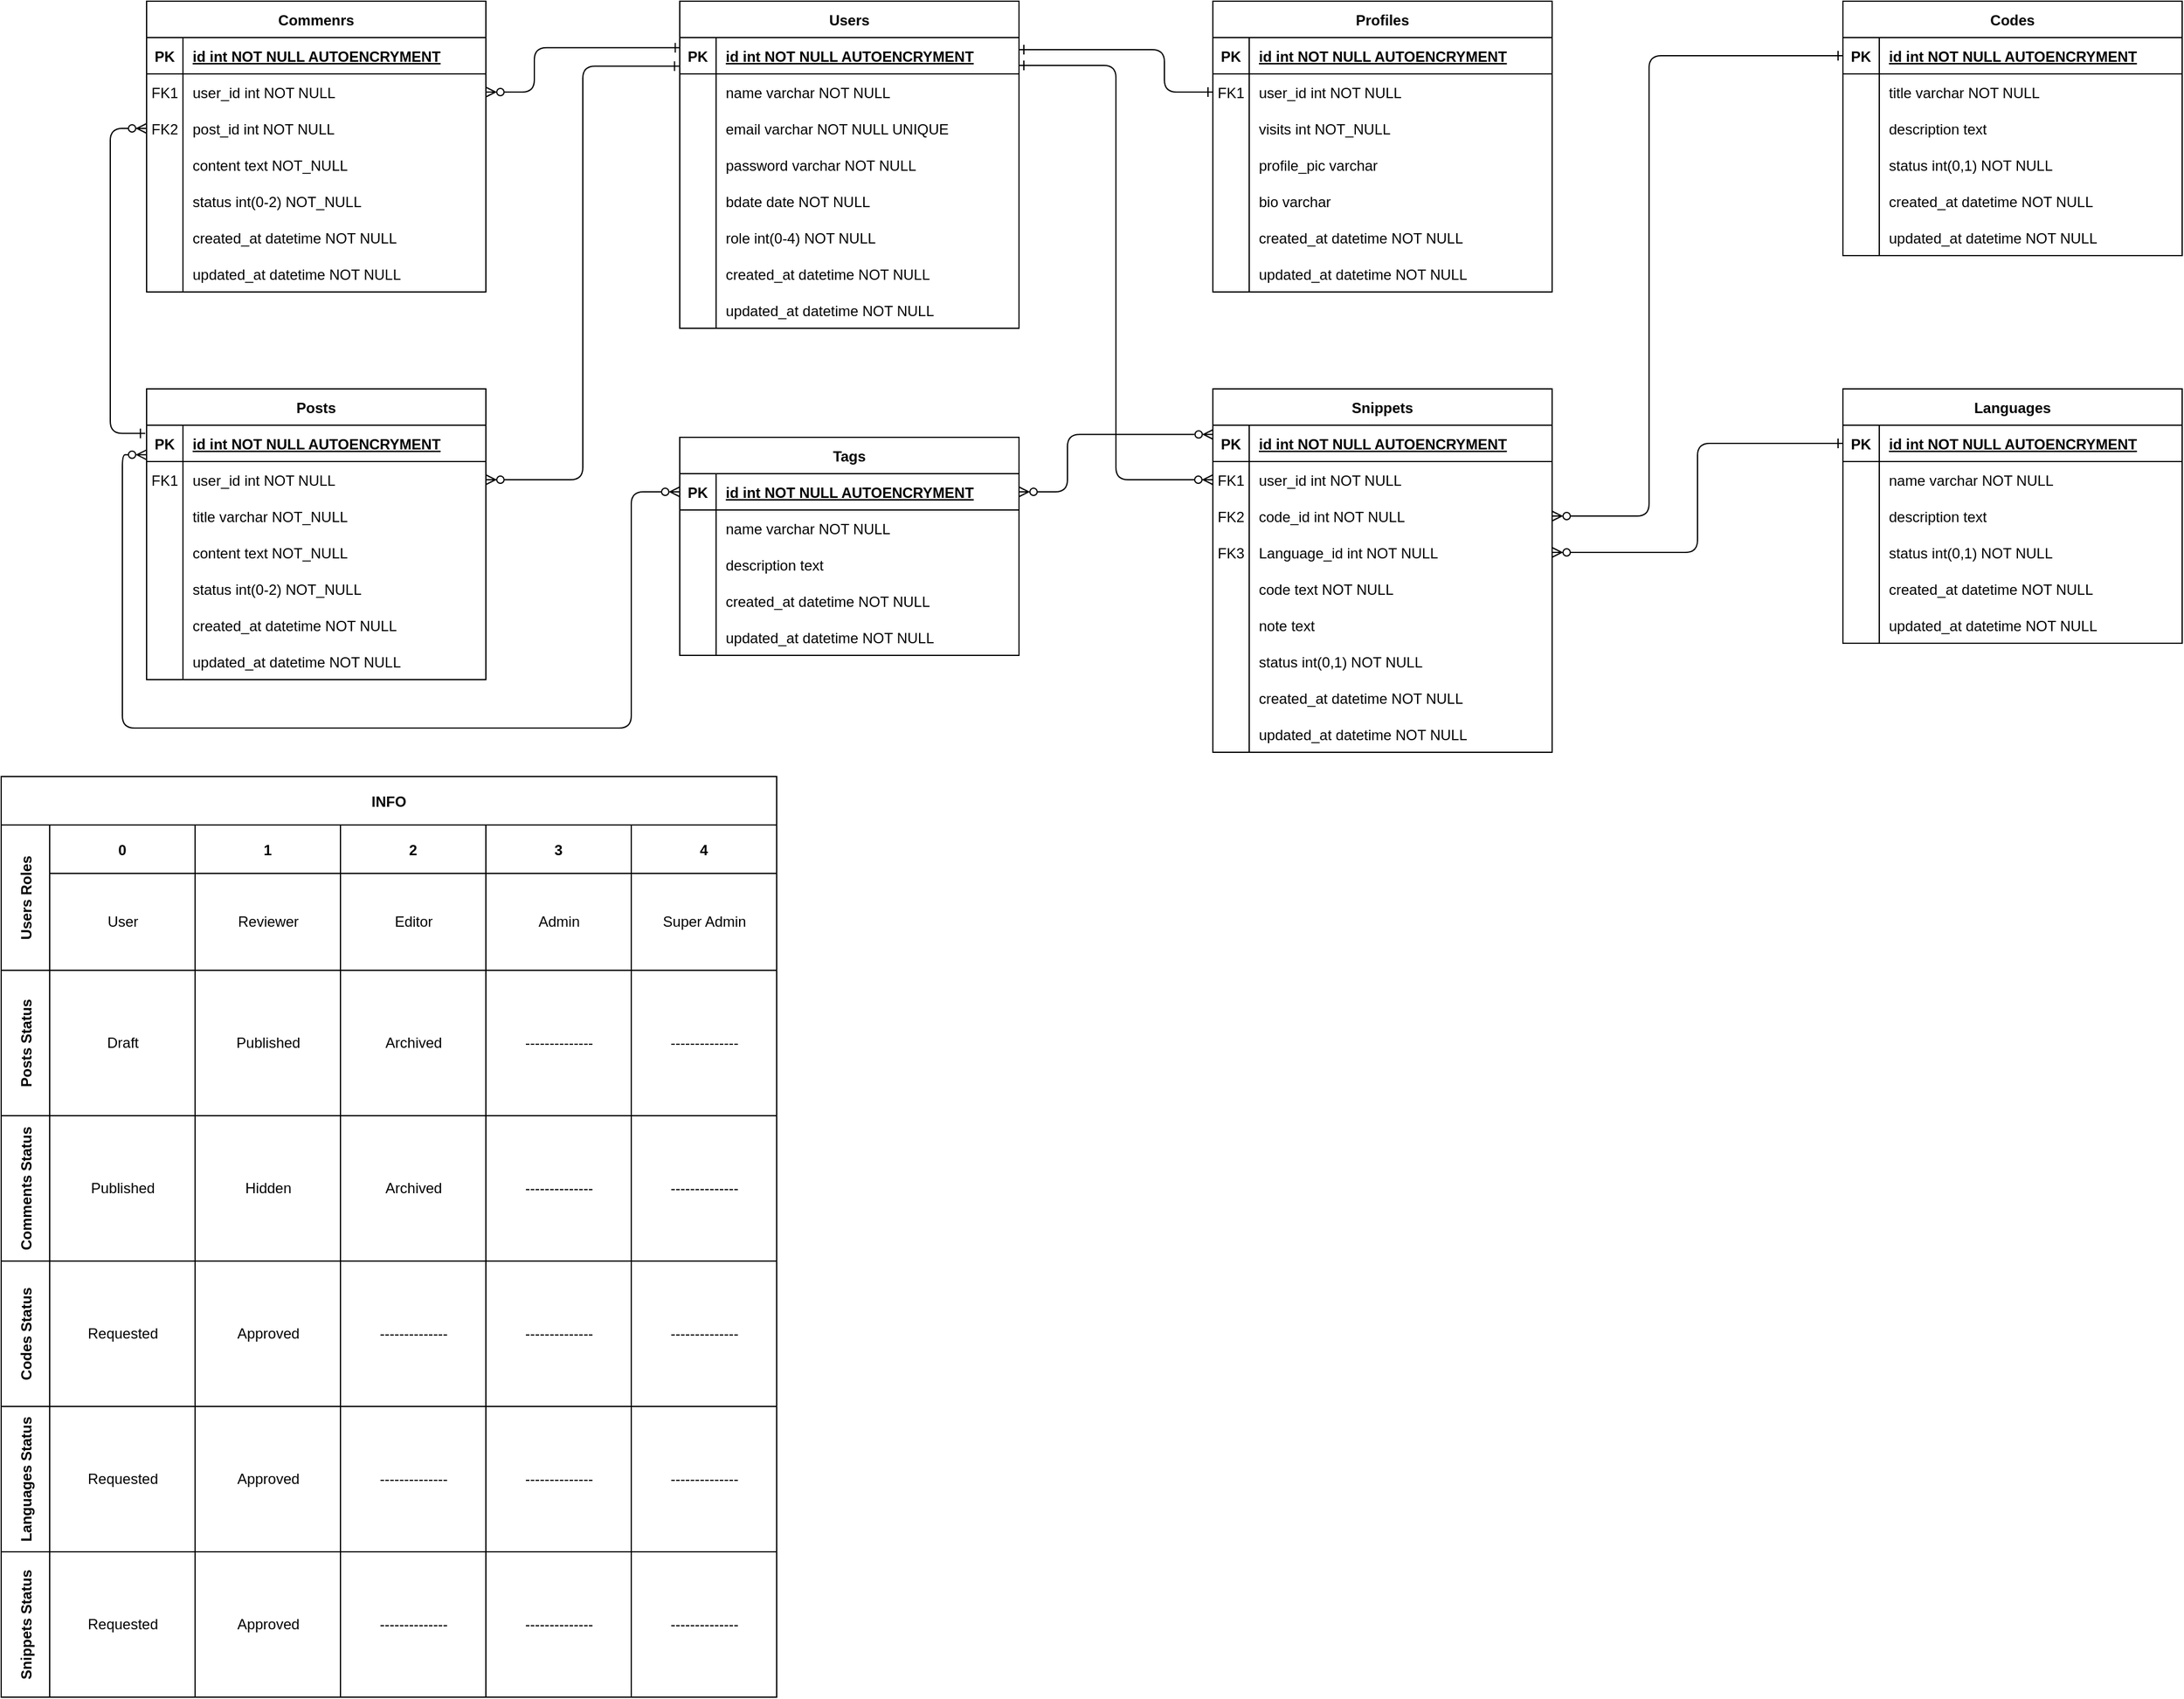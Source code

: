 <mxfile version="16.6.5" type="device"><diagram id="R2lEEEUBdFMjLlhIrx00" name="Page-1"><mxGraphModel dx="1994" dy="1096" grid="1" gridSize="10" guides="1" tooltips="1" connect="1" arrows="1" fold="1" page="1" pageScale="1" pageWidth="850" pageHeight="1100" math="0" shadow="0" extFonts="Permanent Marker^https://fonts.googleapis.com/css?family=Permanent+Marker"><root><mxCell id="0"/><mxCell id="1" parent="0"/><mxCell id="C-vyLk0tnHw3VtMMgP7b-1" value="" style="edgeStyle=orthogonalEdgeStyle;endArrow=ERzeroToMany;startArrow=ERone;endFill=1;startFill=0;exitX=1;exitY=0.765;exitDx=0;exitDy=0;exitPerimeter=0;" parent="1" source="C-vyLk0tnHw3VtMMgP7b-24" target="C-vyLk0tnHw3VtMMgP7b-6" edge="1"><mxGeometry width="100" height="100" relative="1" as="geometry"><mxPoint x="1060" y="720" as="sourcePoint"/><mxPoint x="1160" y="620" as="targetPoint"/></mxGeometry></mxCell><mxCell id="C-vyLk0tnHw3VtMMgP7b-2" value="Snippets" style="shape=table;startSize=30;container=1;collapsible=1;childLayout=tableLayout;fixedRows=1;rowLines=0;fontStyle=1;align=center;resizeLast=1;" parent="1" vertex="1"><mxGeometry x="1040" y="360" width="280" height="300" as="geometry"/></mxCell><mxCell id="C-vyLk0tnHw3VtMMgP7b-3" value="" style="shape=partialRectangle;collapsible=0;dropTarget=0;pointerEvents=0;fillColor=none;points=[[0,0.5],[1,0.5]];portConstraint=eastwest;top=0;left=0;right=0;bottom=1;" parent="C-vyLk0tnHw3VtMMgP7b-2" vertex="1"><mxGeometry y="30" width="280" height="30" as="geometry"/></mxCell><mxCell id="C-vyLk0tnHw3VtMMgP7b-4" value="PK" style="shape=partialRectangle;overflow=hidden;connectable=0;fillColor=none;top=0;left=0;bottom=0;right=0;fontStyle=1;" parent="C-vyLk0tnHw3VtMMgP7b-3" vertex="1"><mxGeometry width="30" height="30" as="geometry"><mxRectangle width="30" height="30" as="alternateBounds"/></mxGeometry></mxCell><mxCell id="C-vyLk0tnHw3VtMMgP7b-5" value="id int NOT NULL AUTOENCRYMENT" style="shape=partialRectangle;overflow=hidden;connectable=0;fillColor=none;top=0;left=0;bottom=0;right=0;align=left;spacingLeft=6;fontStyle=5;" parent="C-vyLk0tnHw3VtMMgP7b-3" vertex="1"><mxGeometry x="30" width="250" height="30" as="geometry"><mxRectangle width="250" height="30" as="alternateBounds"/></mxGeometry></mxCell><mxCell id="C-vyLk0tnHw3VtMMgP7b-6" value="" style="shape=partialRectangle;collapsible=0;dropTarget=0;pointerEvents=0;fillColor=none;points=[[0,0.5],[1,0.5]];portConstraint=eastwest;top=0;left=0;right=0;bottom=0;" parent="C-vyLk0tnHw3VtMMgP7b-2" vertex="1"><mxGeometry y="60" width="280" height="30" as="geometry"/></mxCell><mxCell id="C-vyLk0tnHw3VtMMgP7b-7" value="FK1" style="shape=partialRectangle;overflow=hidden;connectable=0;fillColor=none;top=0;left=0;bottom=0;right=0;" parent="C-vyLk0tnHw3VtMMgP7b-6" vertex="1"><mxGeometry width="30" height="30" as="geometry"><mxRectangle width="30" height="30" as="alternateBounds"/></mxGeometry></mxCell><mxCell id="C-vyLk0tnHw3VtMMgP7b-8" value="user_id int NOT NULL" style="shape=partialRectangle;overflow=hidden;connectable=0;fillColor=none;top=0;left=0;bottom=0;right=0;align=left;spacingLeft=6;" parent="C-vyLk0tnHw3VtMMgP7b-6" vertex="1"><mxGeometry x="30" width="250" height="30" as="geometry"><mxRectangle width="250" height="30" as="alternateBounds"/></mxGeometry></mxCell><mxCell id="C-vyLk0tnHw3VtMMgP7b-9" value="" style="shape=partialRectangle;collapsible=0;dropTarget=0;pointerEvents=0;fillColor=none;points=[[0,0.5],[1,0.5]];portConstraint=eastwest;top=0;left=0;right=0;bottom=0;" parent="C-vyLk0tnHw3VtMMgP7b-2" vertex="1"><mxGeometry y="90" width="280" height="30" as="geometry"/></mxCell><mxCell id="C-vyLk0tnHw3VtMMgP7b-10" value="FK2" style="shape=partialRectangle;overflow=hidden;connectable=0;fillColor=none;top=0;left=0;bottom=0;right=0;" parent="C-vyLk0tnHw3VtMMgP7b-9" vertex="1"><mxGeometry width="30" height="30" as="geometry"><mxRectangle width="30" height="30" as="alternateBounds"/></mxGeometry></mxCell><mxCell id="C-vyLk0tnHw3VtMMgP7b-11" value="code_id int NOT NULL" style="shape=partialRectangle;overflow=hidden;connectable=0;fillColor=none;top=0;left=0;bottom=0;right=0;align=left;spacingLeft=6;perimeterSpacing=0;" parent="C-vyLk0tnHw3VtMMgP7b-9" vertex="1"><mxGeometry x="30" width="250" height="30" as="geometry"><mxRectangle width="250" height="30" as="alternateBounds"/></mxGeometry></mxCell><mxCell id="fsFk4TliLQTfci-XJUsj-14" value="" style="shape=partialRectangle;collapsible=0;dropTarget=0;pointerEvents=0;fillColor=none;points=[[0,0.5],[1,0.5]];portConstraint=eastwest;top=0;left=0;right=0;bottom=0;" vertex="1" parent="C-vyLk0tnHw3VtMMgP7b-2"><mxGeometry y="120" width="280" height="30" as="geometry"/></mxCell><mxCell id="fsFk4TliLQTfci-XJUsj-15" value="FK3" style="shape=partialRectangle;overflow=hidden;connectable=0;fillColor=none;top=0;left=0;bottom=0;right=0;" vertex="1" parent="fsFk4TliLQTfci-XJUsj-14"><mxGeometry width="30" height="30" as="geometry"><mxRectangle width="30" height="30" as="alternateBounds"/></mxGeometry></mxCell><mxCell id="fsFk4TliLQTfci-XJUsj-16" value="Language_id int NOT NULL" style="shape=partialRectangle;overflow=hidden;connectable=0;fillColor=none;top=0;left=0;bottom=0;right=0;align=left;spacingLeft=6;" vertex="1" parent="fsFk4TliLQTfci-XJUsj-14"><mxGeometry x="30" width="250" height="30" as="geometry"><mxRectangle width="250" height="30" as="alternateBounds"/></mxGeometry></mxCell><mxCell id="fsFk4TliLQTfci-XJUsj-30" value="" style="shape=partialRectangle;collapsible=0;dropTarget=0;pointerEvents=0;fillColor=none;points=[[0,0.5],[1,0.5]];portConstraint=eastwest;top=0;left=0;right=0;bottom=0;" vertex="1" parent="C-vyLk0tnHw3VtMMgP7b-2"><mxGeometry y="150" width="280" height="30" as="geometry"/></mxCell><mxCell id="fsFk4TliLQTfci-XJUsj-31" value="" style="shape=partialRectangle;overflow=hidden;connectable=0;fillColor=none;top=0;left=0;bottom=0;right=0;" vertex="1" parent="fsFk4TliLQTfci-XJUsj-30"><mxGeometry width="30" height="30" as="geometry"><mxRectangle width="30" height="30" as="alternateBounds"/></mxGeometry></mxCell><mxCell id="fsFk4TliLQTfci-XJUsj-32" value="code text NOT NULL" style="shape=partialRectangle;overflow=hidden;connectable=0;fillColor=none;top=0;left=0;bottom=0;right=0;align=left;spacingLeft=6;" vertex="1" parent="fsFk4TliLQTfci-XJUsj-30"><mxGeometry x="30" width="250" height="30" as="geometry"><mxRectangle width="250" height="30" as="alternateBounds"/></mxGeometry></mxCell><mxCell id="fsFk4TliLQTfci-XJUsj-33" value="" style="shape=partialRectangle;collapsible=0;dropTarget=0;pointerEvents=0;fillColor=none;points=[[0,0.5],[1,0.5]];portConstraint=eastwest;top=0;left=0;right=0;bottom=0;" vertex="1" parent="C-vyLk0tnHw3VtMMgP7b-2"><mxGeometry y="180" width="280" height="30" as="geometry"/></mxCell><mxCell id="fsFk4TliLQTfci-XJUsj-34" value="" style="shape=partialRectangle;overflow=hidden;connectable=0;fillColor=none;top=0;left=0;bottom=0;right=0;" vertex="1" parent="fsFk4TliLQTfci-XJUsj-33"><mxGeometry width="30" height="30" as="geometry"><mxRectangle width="30" height="30" as="alternateBounds"/></mxGeometry></mxCell><mxCell id="fsFk4TliLQTfci-XJUsj-35" value="note text" style="shape=partialRectangle;overflow=hidden;connectable=0;fillColor=none;top=0;left=0;bottom=0;right=0;align=left;spacingLeft=6;" vertex="1" parent="fsFk4TliLQTfci-XJUsj-33"><mxGeometry x="30" width="250" height="30" as="geometry"><mxRectangle width="250" height="30" as="alternateBounds"/></mxGeometry></mxCell><mxCell id="fsFk4TliLQTfci-XJUsj-36" value="" style="shape=partialRectangle;collapsible=0;dropTarget=0;pointerEvents=0;fillColor=none;points=[[0,0.5],[1,0.5]];portConstraint=eastwest;top=0;left=0;right=0;bottom=0;" vertex="1" parent="C-vyLk0tnHw3VtMMgP7b-2"><mxGeometry y="210" width="280" height="30" as="geometry"/></mxCell><mxCell id="fsFk4TliLQTfci-XJUsj-37" value="" style="shape=partialRectangle;overflow=hidden;connectable=0;fillColor=none;top=0;left=0;bottom=0;right=0;" vertex="1" parent="fsFk4TliLQTfci-XJUsj-36"><mxGeometry width="30" height="30" as="geometry"><mxRectangle width="30" height="30" as="alternateBounds"/></mxGeometry></mxCell><mxCell id="fsFk4TliLQTfci-XJUsj-38" value="status int(0,1) NOT NULL" style="shape=partialRectangle;overflow=hidden;connectable=0;fillColor=none;top=0;left=0;bottom=0;right=0;align=left;spacingLeft=6;" vertex="1" parent="fsFk4TliLQTfci-XJUsj-36"><mxGeometry x="30" width="250" height="30" as="geometry"><mxRectangle width="250" height="30" as="alternateBounds"/></mxGeometry></mxCell><mxCell id="fsFk4TliLQTfci-XJUsj-39" value="" style="shape=partialRectangle;collapsible=0;dropTarget=0;pointerEvents=0;fillColor=none;points=[[0,0.5],[1,0.5]];portConstraint=eastwest;top=0;left=0;right=0;bottom=0;" vertex="1" parent="C-vyLk0tnHw3VtMMgP7b-2"><mxGeometry y="240" width="280" height="30" as="geometry"/></mxCell><mxCell id="fsFk4TliLQTfci-XJUsj-40" value="" style="shape=partialRectangle;overflow=hidden;connectable=0;fillColor=none;top=0;left=0;bottom=0;right=0;" vertex="1" parent="fsFk4TliLQTfci-XJUsj-39"><mxGeometry width="30" height="30" as="geometry"><mxRectangle width="30" height="30" as="alternateBounds"/></mxGeometry></mxCell><mxCell id="fsFk4TliLQTfci-XJUsj-41" value="created_at datetime NOT NULL" style="shape=partialRectangle;overflow=hidden;connectable=0;fillColor=none;top=0;left=0;bottom=0;right=0;align=left;spacingLeft=6;" vertex="1" parent="fsFk4TliLQTfci-XJUsj-39"><mxGeometry x="30" width="250" height="30" as="geometry"><mxRectangle width="250" height="30" as="alternateBounds"/></mxGeometry></mxCell><mxCell id="fsFk4TliLQTfci-XJUsj-42" value="" style="shape=partialRectangle;collapsible=0;dropTarget=0;pointerEvents=0;fillColor=none;points=[[0,0.5],[1,0.5]];portConstraint=eastwest;top=0;left=0;right=0;bottom=0;" vertex="1" parent="C-vyLk0tnHw3VtMMgP7b-2"><mxGeometry y="270" width="280" height="30" as="geometry"/></mxCell><mxCell id="fsFk4TliLQTfci-XJUsj-43" value="" style="shape=partialRectangle;overflow=hidden;connectable=0;fillColor=none;top=0;left=0;bottom=0;right=0;" vertex="1" parent="fsFk4TliLQTfci-XJUsj-42"><mxGeometry width="30" height="30" as="geometry"><mxRectangle width="30" height="30" as="alternateBounds"/></mxGeometry></mxCell><mxCell id="fsFk4TliLQTfci-XJUsj-44" value="updated_at datetime NOT NULL" style="shape=partialRectangle;overflow=hidden;connectable=0;fillColor=none;top=0;left=0;bottom=0;right=0;align=left;spacingLeft=6;" vertex="1" parent="fsFk4TliLQTfci-XJUsj-42"><mxGeometry x="30" width="250" height="30" as="geometry"><mxRectangle width="250" height="30" as="alternateBounds"/></mxGeometry></mxCell><mxCell id="C-vyLk0tnHw3VtMMgP7b-13" value="Codes" style="shape=table;startSize=30;container=1;collapsible=1;childLayout=tableLayout;fixedRows=1;rowLines=0;fontStyle=1;align=center;resizeLast=1;" parent="1" vertex="1"><mxGeometry x="1560" y="40" width="280" height="210" as="geometry"/></mxCell><mxCell id="C-vyLk0tnHw3VtMMgP7b-14" value="" style="shape=partialRectangle;collapsible=0;dropTarget=0;pointerEvents=0;fillColor=none;points=[[0,0.5],[1,0.5]];portConstraint=eastwest;top=0;left=0;right=0;bottom=1;" parent="C-vyLk0tnHw3VtMMgP7b-13" vertex="1"><mxGeometry y="30" width="280" height="30" as="geometry"/></mxCell><mxCell id="C-vyLk0tnHw3VtMMgP7b-15" value="PK" style="shape=partialRectangle;overflow=hidden;connectable=0;fillColor=none;top=0;left=0;bottom=0;right=0;fontStyle=1;" parent="C-vyLk0tnHw3VtMMgP7b-14" vertex="1"><mxGeometry width="30" height="30" as="geometry"><mxRectangle width="30" height="30" as="alternateBounds"/></mxGeometry></mxCell><mxCell id="C-vyLk0tnHw3VtMMgP7b-16" value="id int NOT NULL AUTOENCRYMENT" style="shape=partialRectangle;overflow=hidden;connectable=0;fillColor=none;top=0;left=0;bottom=0;right=0;align=left;spacingLeft=6;fontStyle=5;" parent="C-vyLk0tnHw3VtMMgP7b-14" vertex="1"><mxGeometry x="30" width="250" height="30" as="geometry"><mxRectangle width="250" height="30" as="alternateBounds"/></mxGeometry></mxCell><mxCell id="C-vyLk0tnHw3VtMMgP7b-17" value="" style="shape=partialRectangle;collapsible=0;dropTarget=0;pointerEvents=0;fillColor=none;points=[[0,0.5],[1,0.5]];portConstraint=eastwest;top=0;left=0;right=0;bottom=0;" parent="C-vyLk0tnHw3VtMMgP7b-13" vertex="1"><mxGeometry y="60" width="280" height="30" as="geometry"/></mxCell><mxCell id="C-vyLk0tnHw3VtMMgP7b-18" value="" style="shape=partialRectangle;overflow=hidden;connectable=0;fillColor=none;top=0;left=0;bottom=0;right=0;" parent="C-vyLk0tnHw3VtMMgP7b-17" vertex="1"><mxGeometry width="30" height="30" as="geometry"><mxRectangle width="30" height="30" as="alternateBounds"/></mxGeometry></mxCell><mxCell id="C-vyLk0tnHw3VtMMgP7b-19" value="title varchar NOT NULL" style="shape=partialRectangle;overflow=hidden;connectable=0;fillColor=none;top=0;left=0;bottom=0;right=0;align=left;spacingLeft=6;" parent="C-vyLk0tnHw3VtMMgP7b-17" vertex="1"><mxGeometry x="30" width="250" height="30" as="geometry"><mxRectangle width="250" height="30" as="alternateBounds"/></mxGeometry></mxCell><mxCell id="C-vyLk0tnHw3VtMMgP7b-20" value="" style="shape=partialRectangle;collapsible=0;dropTarget=0;pointerEvents=0;fillColor=none;points=[[0,0.5],[1,0.5]];portConstraint=eastwest;top=0;left=0;right=0;bottom=0;" parent="C-vyLk0tnHw3VtMMgP7b-13" vertex="1"><mxGeometry y="90" width="280" height="30" as="geometry"/></mxCell><mxCell id="C-vyLk0tnHw3VtMMgP7b-21" value="" style="shape=partialRectangle;overflow=hidden;connectable=0;fillColor=none;top=0;left=0;bottom=0;right=0;" parent="C-vyLk0tnHw3VtMMgP7b-20" vertex="1"><mxGeometry width="30" height="30" as="geometry"><mxRectangle width="30" height="30" as="alternateBounds"/></mxGeometry></mxCell><mxCell id="C-vyLk0tnHw3VtMMgP7b-22" value="description text" style="shape=partialRectangle;overflow=hidden;connectable=0;fillColor=none;top=0;left=0;bottom=0;right=0;align=left;spacingLeft=6;" parent="C-vyLk0tnHw3VtMMgP7b-20" vertex="1"><mxGeometry x="30" width="250" height="30" as="geometry"><mxRectangle width="250" height="30" as="alternateBounds"/></mxGeometry></mxCell><mxCell id="fsFk4TliLQTfci-XJUsj-53" value="" style="shape=partialRectangle;collapsible=0;dropTarget=0;pointerEvents=0;fillColor=none;points=[[0,0.5],[1,0.5]];portConstraint=eastwest;top=0;left=0;right=0;bottom=0;" vertex="1" parent="C-vyLk0tnHw3VtMMgP7b-13"><mxGeometry y="120" width="280" height="30" as="geometry"/></mxCell><mxCell id="fsFk4TliLQTfci-XJUsj-54" value="" style="shape=partialRectangle;overflow=hidden;connectable=0;fillColor=none;top=0;left=0;bottom=0;right=0;" vertex="1" parent="fsFk4TliLQTfci-XJUsj-53"><mxGeometry width="30" height="30" as="geometry"><mxRectangle width="30" height="30" as="alternateBounds"/></mxGeometry></mxCell><mxCell id="fsFk4TliLQTfci-XJUsj-55" value="status int(0,1) NOT NULL" style="shape=partialRectangle;overflow=hidden;connectable=0;fillColor=none;top=0;left=0;bottom=0;right=0;align=left;spacingLeft=6;" vertex="1" parent="fsFk4TliLQTfci-XJUsj-53"><mxGeometry x="30" width="250" height="30" as="geometry"><mxRectangle width="250" height="30" as="alternateBounds"/></mxGeometry></mxCell><mxCell id="fsFk4TliLQTfci-XJUsj-56" value="" style="shape=partialRectangle;collapsible=0;dropTarget=0;pointerEvents=0;fillColor=none;points=[[0,0.5],[1,0.5]];portConstraint=eastwest;top=0;left=0;right=0;bottom=0;" vertex="1" parent="C-vyLk0tnHw3VtMMgP7b-13"><mxGeometry y="150" width="280" height="30" as="geometry"/></mxCell><mxCell id="fsFk4TliLQTfci-XJUsj-57" value="" style="shape=partialRectangle;overflow=hidden;connectable=0;fillColor=none;top=0;left=0;bottom=0;right=0;" vertex="1" parent="fsFk4TliLQTfci-XJUsj-56"><mxGeometry width="30" height="30" as="geometry"><mxRectangle width="30" height="30" as="alternateBounds"/></mxGeometry></mxCell><mxCell id="fsFk4TliLQTfci-XJUsj-58" value="created_at datetime NOT NULL" style="shape=partialRectangle;overflow=hidden;connectable=0;fillColor=none;top=0;left=0;bottom=0;right=0;align=left;spacingLeft=6;" vertex="1" parent="fsFk4TliLQTfci-XJUsj-56"><mxGeometry x="30" width="250" height="30" as="geometry"><mxRectangle width="250" height="30" as="alternateBounds"/></mxGeometry></mxCell><mxCell id="fsFk4TliLQTfci-XJUsj-59" value="" style="shape=partialRectangle;collapsible=0;dropTarget=0;pointerEvents=0;fillColor=none;points=[[0,0.5],[1,0.5]];portConstraint=eastwest;top=0;left=0;right=0;bottom=0;" vertex="1" parent="C-vyLk0tnHw3VtMMgP7b-13"><mxGeometry y="180" width="280" height="30" as="geometry"/></mxCell><mxCell id="fsFk4TliLQTfci-XJUsj-60" value="" style="shape=partialRectangle;overflow=hidden;connectable=0;fillColor=none;top=0;left=0;bottom=0;right=0;" vertex="1" parent="fsFk4TliLQTfci-XJUsj-59"><mxGeometry width="30" height="30" as="geometry"><mxRectangle width="30" height="30" as="alternateBounds"/></mxGeometry></mxCell><mxCell id="fsFk4TliLQTfci-XJUsj-61" value="updated_at datetime NOT NULL" style="shape=partialRectangle;overflow=hidden;connectable=0;fillColor=none;top=0;left=0;bottom=0;right=0;align=left;spacingLeft=6;" vertex="1" parent="fsFk4TliLQTfci-XJUsj-59"><mxGeometry x="30" width="250" height="30" as="geometry"><mxRectangle width="250" height="30" as="alternateBounds"/></mxGeometry></mxCell><object label="Users" id="C-vyLk0tnHw3VtMMgP7b-23"><mxCell style="shape=table;startSize=30;container=1;collapsible=1;childLayout=tableLayout;fixedRows=1;rowLines=0;fontStyle=1;align=center;resizeLast=1;" parent="1" vertex="1"><mxGeometry x="600" y="40" width="280" height="270" as="geometry"/></mxCell></object><mxCell id="C-vyLk0tnHw3VtMMgP7b-24" value="" style="shape=partialRectangle;collapsible=0;dropTarget=0;pointerEvents=0;fillColor=none;points=[[0,0.5],[1,0.5]];portConstraint=eastwest;top=0;left=0;right=0;bottom=1;" parent="C-vyLk0tnHw3VtMMgP7b-23" vertex="1"><mxGeometry y="30" width="280" height="30" as="geometry"/></mxCell><mxCell id="C-vyLk0tnHw3VtMMgP7b-25" value="PK" style="shape=partialRectangle;overflow=hidden;connectable=0;fillColor=none;top=0;left=0;bottom=0;right=0;fontStyle=1;" parent="C-vyLk0tnHw3VtMMgP7b-24" vertex="1"><mxGeometry width="30" height="30" as="geometry"><mxRectangle width="30" height="30" as="alternateBounds"/></mxGeometry></mxCell><mxCell id="C-vyLk0tnHw3VtMMgP7b-26" value="id int NOT NULL AUTOENCRYMENT" style="shape=partialRectangle;overflow=hidden;connectable=0;fillColor=none;top=0;left=0;bottom=0;right=0;align=left;spacingLeft=6;fontStyle=5;" parent="C-vyLk0tnHw3VtMMgP7b-24" vertex="1"><mxGeometry x="30" width="250" height="30" as="geometry"><mxRectangle width="250" height="30" as="alternateBounds"/></mxGeometry></mxCell><mxCell id="C-vyLk0tnHw3VtMMgP7b-27" value="" style="shape=partialRectangle;collapsible=0;dropTarget=0;pointerEvents=0;fillColor=none;points=[[0,0.5],[1,0.5]];portConstraint=eastwest;top=0;left=0;right=0;bottom=0;" parent="C-vyLk0tnHw3VtMMgP7b-23" vertex="1"><mxGeometry y="60" width="280" height="30" as="geometry"/></mxCell><mxCell id="C-vyLk0tnHw3VtMMgP7b-28" value="" style="shape=partialRectangle;overflow=hidden;connectable=0;fillColor=none;top=0;left=0;bottom=0;right=0;" parent="C-vyLk0tnHw3VtMMgP7b-27" vertex="1"><mxGeometry width="30" height="30" as="geometry"><mxRectangle width="30" height="30" as="alternateBounds"/></mxGeometry></mxCell><mxCell id="C-vyLk0tnHw3VtMMgP7b-29" value="name varchar NOT NULL" style="shape=partialRectangle;overflow=hidden;connectable=0;fillColor=none;top=0;left=0;bottom=0;right=0;align=left;spacingLeft=6;" parent="C-vyLk0tnHw3VtMMgP7b-27" vertex="1"><mxGeometry x="30" width="250" height="30" as="geometry"><mxRectangle width="250" height="30" as="alternateBounds"/></mxGeometry></mxCell><mxCell id="fsFk4TliLQTfci-XJUsj-2" value="" style="shape=partialRectangle;collapsible=0;dropTarget=0;pointerEvents=0;fillColor=none;points=[[0,0.5],[1,0.5]];portConstraint=eastwest;top=0;left=0;right=0;bottom=0;" vertex="1" parent="C-vyLk0tnHw3VtMMgP7b-23"><mxGeometry y="90" width="280" height="30" as="geometry"/></mxCell><mxCell id="fsFk4TliLQTfci-XJUsj-3" value="" style="shape=partialRectangle;overflow=hidden;connectable=0;fillColor=none;top=0;left=0;bottom=0;right=0;" vertex="1" parent="fsFk4TliLQTfci-XJUsj-2"><mxGeometry width="30" height="30" as="geometry"><mxRectangle width="30" height="30" as="alternateBounds"/></mxGeometry></mxCell><mxCell id="fsFk4TliLQTfci-XJUsj-4" value="email varchar NOT NULL UNIQUE" style="shape=partialRectangle;overflow=hidden;connectable=0;fillColor=none;top=0;left=0;bottom=0;right=0;align=left;spacingLeft=6;" vertex="1" parent="fsFk4TliLQTfci-XJUsj-2"><mxGeometry x="30" width="250" height="30" as="geometry"><mxRectangle width="250" height="30" as="alternateBounds"/></mxGeometry></mxCell><mxCell id="fsFk4TliLQTfci-XJUsj-5" value="" style="shape=partialRectangle;collapsible=0;dropTarget=0;pointerEvents=0;fillColor=none;points=[[0,0.5],[1,0.5]];portConstraint=eastwest;top=0;left=0;right=0;bottom=0;" vertex="1" parent="C-vyLk0tnHw3VtMMgP7b-23"><mxGeometry y="120" width="280" height="30" as="geometry"/></mxCell><mxCell id="fsFk4TliLQTfci-XJUsj-6" value="" style="shape=partialRectangle;overflow=hidden;connectable=0;fillColor=none;top=0;left=0;bottom=0;right=0;" vertex="1" parent="fsFk4TliLQTfci-XJUsj-5"><mxGeometry width="30" height="30" as="geometry"><mxRectangle width="30" height="30" as="alternateBounds"/></mxGeometry></mxCell><mxCell id="fsFk4TliLQTfci-XJUsj-7" value="password varchar NOT NULL" style="shape=partialRectangle;overflow=hidden;connectable=0;fillColor=none;top=0;left=0;bottom=0;right=0;align=left;spacingLeft=6;" vertex="1" parent="fsFk4TliLQTfci-XJUsj-5"><mxGeometry x="30" width="250" height="30" as="geometry"><mxRectangle width="250" height="30" as="alternateBounds"/></mxGeometry></mxCell><mxCell id="fsFk4TliLQTfci-XJUsj-8" value="" style="shape=partialRectangle;collapsible=0;dropTarget=0;pointerEvents=0;fillColor=none;points=[[0,0.5],[1,0.5]];portConstraint=eastwest;top=0;left=0;right=0;bottom=0;" vertex="1" parent="C-vyLk0tnHw3VtMMgP7b-23"><mxGeometry y="150" width="280" height="30" as="geometry"/></mxCell><mxCell id="fsFk4TliLQTfci-XJUsj-9" value="" style="shape=partialRectangle;overflow=hidden;connectable=0;fillColor=none;top=0;left=0;bottom=0;right=0;" vertex="1" parent="fsFk4TliLQTfci-XJUsj-8"><mxGeometry width="30" height="30" as="geometry"><mxRectangle width="30" height="30" as="alternateBounds"/></mxGeometry></mxCell><mxCell id="fsFk4TliLQTfci-XJUsj-10" value="bdate date NOT NULL" style="shape=partialRectangle;overflow=hidden;connectable=0;fillColor=none;top=0;left=0;bottom=0;right=0;align=left;spacingLeft=6;" vertex="1" parent="fsFk4TliLQTfci-XJUsj-8"><mxGeometry x="30" width="250" height="30" as="geometry"><mxRectangle width="250" height="30" as="alternateBounds"/></mxGeometry></mxCell><mxCell id="fsFk4TliLQTfci-XJUsj-11" value="" style="shape=partialRectangle;collapsible=0;dropTarget=0;pointerEvents=0;fillColor=none;points=[[0,0.5],[1,0.5]];portConstraint=eastwest;top=0;left=0;right=0;bottom=0;" vertex="1" parent="C-vyLk0tnHw3VtMMgP7b-23"><mxGeometry y="180" width="280" height="30" as="geometry"/></mxCell><mxCell id="fsFk4TliLQTfci-XJUsj-12" value="" style="shape=partialRectangle;overflow=hidden;connectable=0;fillColor=none;top=0;left=0;bottom=0;right=0;" vertex="1" parent="fsFk4TliLQTfci-XJUsj-11"><mxGeometry width="30" height="30" as="geometry"><mxRectangle width="30" height="30" as="alternateBounds"/></mxGeometry></mxCell><mxCell id="fsFk4TliLQTfci-XJUsj-13" value="role int(0-4) NOT NULL" style="shape=partialRectangle;overflow=hidden;connectable=0;fillColor=none;top=0;left=0;bottom=0;right=0;align=left;spacingLeft=6;" vertex="1" parent="fsFk4TliLQTfci-XJUsj-11"><mxGeometry x="30" width="250" height="30" as="geometry"><mxRectangle width="250" height="30" as="alternateBounds"/></mxGeometry></mxCell><mxCell id="fsFk4TliLQTfci-XJUsj-45" value="" style="shape=partialRectangle;collapsible=0;dropTarget=0;pointerEvents=0;fillColor=none;points=[[0,0.5],[1,0.5]];portConstraint=eastwest;top=0;left=0;right=0;bottom=0;" vertex="1" parent="C-vyLk0tnHw3VtMMgP7b-23"><mxGeometry y="210" width="280" height="30" as="geometry"/></mxCell><mxCell id="fsFk4TliLQTfci-XJUsj-46" value="" style="shape=partialRectangle;overflow=hidden;connectable=0;fillColor=none;top=0;left=0;bottom=0;right=0;" vertex="1" parent="fsFk4TliLQTfci-XJUsj-45"><mxGeometry width="30" height="30" as="geometry"><mxRectangle width="30" height="30" as="alternateBounds"/></mxGeometry></mxCell><mxCell id="fsFk4TliLQTfci-XJUsj-47" value="created_at datetime NOT NULL" style="shape=partialRectangle;overflow=hidden;connectable=0;fillColor=none;top=0;left=0;bottom=0;right=0;align=left;spacingLeft=6;" vertex="1" parent="fsFk4TliLQTfci-XJUsj-45"><mxGeometry x="30" width="250" height="30" as="geometry"><mxRectangle width="250" height="30" as="alternateBounds"/></mxGeometry></mxCell><mxCell id="fsFk4TliLQTfci-XJUsj-48" value="" style="shape=partialRectangle;collapsible=0;dropTarget=0;pointerEvents=0;fillColor=none;points=[[0,0.5],[1,0.5]];portConstraint=eastwest;top=0;left=0;right=0;bottom=0;" vertex="1" parent="C-vyLk0tnHw3VtMMgP7b-23"><mxGeometry y="240" width="280" height="30" as="geometry"/></mxCell><mxCell id="fsFk4TliLQTfci-XJUsj-49" value="" style="shape=partialRectangle;overflow=hidden;connectable=0;fillColor=none;top=0;left=0;bottom=0;right=0;" vertex="1" parent="fsFk4TliLQTfci-XJUsj-48"><mxGeometry width="30" height="30" as="geometry"><mxRectangle width="30" height="30" as="alternateBounds"/></mxGeometry></mxCell><mxCell id="fsFk4TliLQTfci-XJUsj-50" value="updated_at datetime NOT NULL" style="shape=partialRectangle;overflow=hidden;connectable=0;fillColor=none;top=0;left=0;bottom=0;right=0;align=left;spacingLeft=6;" vertex="1" parent="fsFk4TliLQTfci-XJUsj-48"><mxGeometry x="30" width="250" height="30" as="geometry"><mxRectangle width="250" height="30" as="alternateBounds"/></mxGeometry></mxCell><mxCell id="fsFk4TliLQTfci-XJUsj-52" value="" style="edgeStyle=orthogonalEdgeStyle;endArrow=ERone;startArrow=ERzeroToMany;endFill=0;startFill=0;exitX=1;exitY=0.5;exitDx=0;exitDy=0;entryX=0;entryY=0.5;entryDx=0;entryDy=0;" edge="1" parent="1" source="C-vyLk0tnHw3VtMMgP7b-9" target="C-vyLk0tnHw3VtMMgP7b-14"><mxGeometry width="100" height="100" relative="1" as="geometry"><mxPoint x="1350" y="130" as="sourcePoint"/><mxPoint x="1430" y="160" as="targetPoint"/><Array as="points"><mxPoint x="1400" y="465"/><mxPoint x="1400" y="85"/></Array></mxGeometry></mxCell><mxCell id="fsFk4TliLQTfci-XJUsj-62" value="Languages" style="shape=table;startSize=30;container=1;collapsible=1;childLayout=tableLayout;fixedRows=1;rowLines=0;fontStyle=1;align=center;resizeLast=1;" vertex="1" parent="1"><mxGeometry x="1560" y="360" width="280" height="210" as="geometry"/></mxCell><mxCell id="fsFk4TliLQTfci-XJUsj-63" value="" style="shape=partialRectangle;collapsible=0;dropTarget=0;pointerEvents=0;fillColor=none;points=[[0,0.5],[1,0.5]];portConstraint=eastwest;top=0;left=0;right=0;bottom=1;" vertex="1" parent="fsFk4TliLQTfci-XJUsj-62"><mxGeometry y="30" width="280" height="30" as="geometry"/></mxCell><mxCell id="fsFk4TliLQTfci-XJUsj-64" value="PK" style="shape=partialRectangle;overflow=hidden;connectable=0;fillColor=none;top=0;left=0;bottom=0;right=0;fontStyle=1;" vertex="1" parent="fsFk4TliLQTfci-XJUsj-63"><mxGeometry width="30" height="30" as="geometry"><mxRectangle width="30" height="30" as="alternateBounds"/></mxGeometry></mxCell><mxCell id="fsFk4TliLQTfci-XJUsj-65" value="id int NOT NULL AUTOENCRYMENT" style="shape=partialRectangle;overflow=hidden;connectable=0;fillColor=none;top=0;left=0;bottom=0;right=0;align=left;spacingLeft=6;fontStyle=5;" vertex="1" parent="fsFk4TliLQTfci-XJUsj-63"><mxGeometry x="30" width="250" height="30" as="geometry"><mxRectangle width="250" height="30" as="alternateBounds"/></mxGeometry></mxCell><mxCell id="fsFk4TliLQTfci-XJUsj-66" value="" style="shape=partialRectangle;collapsible=0;dropTarget=0;pointerEvents=0;fillColor=none;points=[[0,0.5],[1,0.5]];portConstraint=eastwest;top=0;left=0;right=0;bottom=0;" vertex="1" parent="fsFk4TliLQTfci-XJUsj-62"><mxGeometry y="60" width="280" height="30" as="geometry"/></mxCell><mxCell id="fsFk4TliLQTfci-XJUsj-67" value="" style="shape=partialRectangle;overflow=hidden;connectable=0;fillColor=none;top=0;left=0;bottom=0;right=0;" vertex="1" parent="fsFk4TliLQTfci-XJUsj-66"><mxGeometry width="30" height="30" as="geometry"><mxRectangle width="30" height="30" as="alternateBounds"/></mxGeometry></mxCell><mxCell id="fsFk4TliLQTfci-XJUsj-68" value="name varchar NOT NULL" style="shape=partialRectangle;overflow=hidden;connectable=0;fillColor=none;top=0;left=0;bottom=0;right=0;align=left;spacingLeft=6;" vertex="1" parent="fsFk4TliLQTfci-XJUsj-66"><mxGeometry x="30" width="250" height="30" as="geometry"><mxRectangle width="250" height="30" as="alternateBounds"/></mxGeometry></mxCell><mxCell id="fsFk4TliLQTfci-XJUsj-69" value="" style="shape=partialRectangle;collapsible=0;dropTarget=0;pointerEvents=0;fillColor=none;points=[[0,0.5],[1,0.5]];portConstraint=eastwest;top=0;left=0;right=0;bottom=0;" vertex="1" parent="fsFk4TliLQTfci-XJUsj-62"><mxGeometry y="90" width="280" height="30" as="geometry"/></mxCell><mxCell id="fsFk4TliLQTfci-XJUsj-70" value="" style="shape=partialRectangle;overflow=hidden;connectable=0;fillColor=none;top=0;left=0;bottom=0;right=0;" vertex="1" parent="fsFk4TliLQTfci-XJUsj-69"><mxGeometry width="30" height="30" as="geometry"><mxRectangle width="30" height="30" as="alternateBounds"/></mxGeometry></mxCell><mxCell id="fsFk4TliLQTfci-XJUsj-71" value="description text" style="shape=partialRectangle;overflow=hidden;connectable=0;fillColor=none;top=0;left=0;bottom=0;right=0;align=left;spacingLeft=6;" vertex="1" parent="fsFk4TliLQTfci-XJUsj-69"><mxGeometry x="30" width="250" height="30" as="geometry"><mxRectangle width="250" height="30" as="alternateBounds"/></mxGeometry></mxCell><mxCell id="fsFk4TliLQTfci-XJUsj-72" value="" style="shape=partialRectangle;collapsible=0;dropTarget=0;pointerEvents=0;fillColor=none;points=[[0,0.5],[1,0.5]];portConstraint=eastwest;top=0;left=0;right=0;bottom=0;" vertex="1" parent="fsFk4TliLQTfci-XJUsj-62"><mxGeometry y="120" width="280" height="30" as="geometry"/></mxCell><mxCell id="fsFk4TliLQTfci-XJUsj-73" value="" style="shape=partialRectangle;overflow=hidden;connectable=0;fillColor=none;top=0;left=0;bottom=0;right=0;" vertex="1" parent="fsFk4TliLQTfci-XJUsj-72"><mxGeometry width="30" height="30" as="geometry"><mxRectangle width="30" height="30" as="alternateBounds"/></mxGeometry></mxCell><mxCell id="fsFk4TliLQTfci-XJUsj-74" value="status int(0,1) NOT NULL" style="shape=partialRectangle;overflow=hidden;connectable=0;fillColor=none;top=0;left=0;bottom=0;right=0;align=left;spacingLeft=6;" vertex="1" parent="fsFk4TliLQTfci-XJUsj-72"><mxGeometry x="30" width="250" height="30" as="geometry"><mxRectangle width="250" height="30" as="alternateBounds"/></mxGeometry></mxCell><mxCell id="fsFk4TliLQTfci-XJUsj-75" value="" style="shape=partialRectangle;collapsible=0;dropTarget=0;pointerEvents=0;fillColor=none;points=[[0,0.5],[1,0.5]];portConstraint=eastwest;top=0;left=0;right=0;bottom=0;" vertex="1" parent="fsFk4TliLQTfci-XJUsj-62"><mxGeometry y="150" width="280" height="30" as="geometry"/></mxCell><mxCell id="fsFk4TliLQTfci-XJUsj-76" value="" style="shape=partialRectangle;overflow=hidden;connectable=0;fillColor=none;top=0;left=0;bottom=0;right=0;" vertex="1" parent="fsFk4TliLQTfci-XJUsj-75"><mxGeometry width="30" height="30" as="geometry"><mxRectangle width="30" height="30" as="alternateBounds"/></mxGeometry></mxCell><mxCell id="fsFk4TliLQTfci-XJUsj-77" value="created_at datetime NOT NULL" style="shape=partialRectangle;overflow=hidden;connectable=0;fillColor=none;top=0;left=0;bottom=0;right=0;align=left;spacingLeft=6;" vertex="1" parent="fsFk4TliLQTfci-XJUsj-75"><mxGeometry x="30" width="250" height="30" as="geometry"><mxRectangle width="250" height="30" as="alternateBounds"/></mxGeometry></mxCell><mxCell id="fsFk4TliLQTfci-XJUsj-78" value="" style="shape=partialRectangle;collapsible=0;dropTarget=0;pointerEvents=0;fillColor=none;points=[[0,0.5],[1,0.5]];portConstraint=eastwest;top=0;left=0;right=0;bottom=0;" vertex="1" parent="fsFk4TliLQTfci-XJUsj-62"><mxGeometry y="180" width="280" height="30" as="geometry"/></mxCell><mxCell id="fsFk4TliLQTfci-XJUsj-79" value="" style="shape=partialRectangle;overflow=hidden;connectable=0;fillColor=none;top=0;left=0;bottom=0;right=0;" vertex="1" parent="fsFk4TliLQTfci-XJUsj-78"><mxGeometry width="30" height="30" as="geometry"><mxRectangle width="30" height="30" as="alternateBounds"/></mxGeometry></mxCell><mxCell id="fsFk4TliLQTfci-XJUsj-80" value="updated_at datetime NOT NULL" style="shape=partialRectangle;overflow=hidden;connectable=0;fillColor=none;top=0;left=0;bottom=0;right=0;align=left;spacingLeft=6;" vertex="1" parent="fsFk4TliLQTfci-XJUsj-78"><mxGeometry x="30" width="250" height="30" as="geometry"><mxRectangle width="250" height="30" as="alternateBounds"/></mxGeometry></mxCell><mxCell id="fsFk4TliLQTfci-XJUsj-81" value="" style="edgeStyle=orthogonalEdgeStyle;endArrow=ERone;startArrow=ERzeroToMany;endFill=0;startFill=0;entryX=0;entryY=0.5;entryDx=0;entryDy=0;exitX=1;exitY=0.5;exitDx=0;exitDy=0;" edge="1" parent="1" source="fsFk4TliLQTfci-XJUsj-14" target="fsFk4TliLQTfci-XJUsj-63"><mxGeometry width="100" height="100" relative="1" as="geometry"><mxPoint x="1320" y="170" as="sourcePoint"/><mxPoint x="1400" y="115" as="targetPoint"/></mxGeometry></mxCell><object label="Profiles" id="fsFk4TliLQTfci-XJUsj-82"><mxCell style="shape=table;startSize=30;container=1;collapsible=1;childLayout=tableLayout;fixedRows=1;rowLines=0;fontStyle=1;align=center;resizeLast=1;" vertex="1" parent="1"><mxGeometry x="1040" y="40" width="280" height="240" as="geometry"><mxRectangle x="1000" y="360" width="80" height="30" as="alternateBounds"/></mxGeometry></mxCell></object><mxCell id="fsFk4TliLQTfci-XJUsj-83" value="" style="shape=partialRectangle;collapsible=0;dropTarget=0;pointerEvents=0;fillColor=none;points=[[0,0.5],[1,0.5]];portConstraint=eastwest;top=0;left=0;right=0;bottom=1;" vertex="1" parent="fsFk4TliLQTfci-XJUsj-82"><mxGeometry y="30" width="280" height="30" as="geometry"/></mxCell><mxCell id="fsFk4TliLQTfci-XJUsj-84" value="PK" style="shape=partialRectangle;overflow=hidden;connectable=0;fillColor=none;top=0;left=0;bottom=0;right=0;fontStyle=1;" vertex="1" parent="fsFk4TliLQTfci-XJUsj-83"><mxGeometry width="30" height="30" as="geometry"><mxRectangle width="30" height="30" as="alternateBounds"/></mxGeometry></mxCell><mxCell id="fsFk4TliLQTfci-XJUsj-85" value="id int NOT NULL AUTOENCRYMENT" style="shape=partialRectangle;overflow=hidden;connectable=0;fillColor=none;top=0;left=0;bottom=0;right=0;align=left;spacingLeft=6;fontStyle=5;" vertex="1" parent="fsFk4TliLQTfci-XJUsj-83"><mxGeometry x="30" width="250" height="30" as="geometry"><mxRectangle width="250" height="30" as="alternateBounds"/></mxGeometry></mxCell><mxCell id="fsFk4TliLQTfci-XJUsj-86" value="" style="shape=partialRectangle;collapsible=0;dropTarget=0;pointerEvents=0;fillColor=none;points=[[0,0.5],[1,0.5]];portConstraint=eastwest;top=0;left=0;right=0;bottom=0;" vertex="1" parent="fsFk4TliLQTfci-XJUsj-82"><mxGeometry y="60" width="280" height="30" as="geometry"/></mxCell><mxCell id="fsFk4TliLQTfci-XJUsj-87" value="FK1" style="shape=partialRectangle;overflow=hidden;connectable=0;fillColor=none;top=0;left=0;bottom=0;right=0;" vertex="1" parent="fsFk4TliLQTfci-XJUsj-86"><mxGeometry width="30" height="30" as="geometry"><mxRectangle width="30" height="30" as="alternateBounds"/></mxGeometry></mxCell><mxCell id="fsFk4TliLQTfci-XJUsj-88" value="user_id int NOT NULL" style="shape=partialRectangle;overflow=hidden;connectable=0;fillColor=none;top=0;left=0;bottom=0;right=0;align=left;spacingLeft=6;" vertex="1" parent="fsFk4TliLQTfci-XJUsj-86"><mxGeometry x="30" width="250" height="30" as="geometry"><mxRectangle width="250" height="30" as="alternateBounds"/></mxGeometry></mxCell><mxCell id="fsFk4TliLQTfci-XJUsj-89" value="" style="shape=partialRectangle;collapsible=0;dropTarget=0;pointerEvents=0;fillColor=none;points=[[0,0.5],[1,0.5]];portConstraint=eastwest;top=0;left=0;right=0;bottom=0;" vertex="1" parent="fsFk4TliLQTfci-XJUsj-82"><mxGeometry y="90" width="280" height="30" as="geometry"/></mxCell><mxCell id="fsFk4TliLQTfci-XJUsj-90" value="" style="shape=partialRectangle;overflow=hidden;connectable=0;fillColor=none;top=0;left=0;bottom=0;right=0;" vertex="1" parent="fsFk4TliLQTfci-XJUsj-89"><mxGeometry width="30" height="30" as="geometry"><mxRectangle width="30" height="30" as="alternateBounds"/></mxGeometry></mxCell><mxCell id="fsFk4TliLQTfci-XJUsj-91" value="visits int NOT_NULL" style="shape=partialRectangle;overflow=hidden;connectable=0;fillColor=none;top=0;left=0;bottom=0;right=0;align=left;spacingLeft=6;" vertex="1" parent="fsFk4TliLQTfci-XJUsj-89"><mxGeometry x="30" width="250" height="30" as="geometry"><mxRectangle width="250" height="30" as="alternateBounds"/></mxGeometry></mxCell><mxCell id="fsFk4TliLQTfci-XJUsj-92" value="" style="shape=partialRectangle;collapsible=0;dropTarget=0;pointerEvents=0;fillColor=none;points=[[0,0.5],[1,0.5]];portConstraint=eastwest;top=0;left=0;right=0;bottom=0;" vertex="1" parent="fsFk4TliLQTfci-XJUsj-82"><mxGeometry y="120" width="280" height="30" as="geometry"/></mxCell><mxCell id="fsFk4TliLQTfci-XJUsj-93" value="" style="shape=partialRectangle;overflow=hidden;connectable=0;fillColor=none;top=0;left=0;bottom=0;right=0;" vertex="1" parent="fsFk4TliLQTfci-XJUsj-92"><mxGeometry width="30" height="30" as="geometry"><mxRectangle width="30" height="30" as="alternateBounds"/></mxGeometry></mxCell><mxCell id="fsFk4TliLQTfci-XJUsj-94" value="profile_pic varchar " style="shape=partialRectangle;overflow=hidden;connectable=0;fillColor=none;top=0;left=0;bottom=0;right=0;align=left;spacingLeft=6;" vertex="1" parent="fsFk4TliLQTfci-XJUsj-92"><mxGeometry x="30" width="250" height="30" as="geometry"><mxRectangle width="250" height="30" as="alternateBounds"/></mxGeometry></mxCell><mxCell id="fsFk4TliLQTfci-XJUsj-95" value="" style="shape=partialRectangle;collapsible=0;dropTarget=0;pointerEvents=0;fillColor=none;points=[[0,0.5],[1,0.5]];portConstraint=eastwest;top=0;left=0;right=0;bottom=0;" vertex="1" parent="fsFk4TliLQTfci-XJUsj-82"><mxGeometry y="150" width="280" height="30" as="geometry"/></mxCell><mxCell id="fsFk4TliLQTfci-XJUsj-96" value="" style="shape=partialRectangle;overflow=hidden;connectable=0;fillColor=none;top=0;left=0;bottom=0;right=0;" vertex="1" parent="fsFk4TliLQTfci-XJUsj-95"><mxGeometry width="30" height="30" as="geometry"><mxRectangle width="30" height="30" as="alternateBounds"/></mxGeometry></mxCell><mxCell id="fsFk4TliLQTfci-XJUsj-97" value="bio varchar" style="shape=partialRectangle;overflow=hidden;connectable=0;fillColor=none;top=0;left=0;bottom=0;right=0;align=left;spacingLeft=6;" vertex="1" parent="fsFk4TliLQTfci-XJUsj-95"><mxGeometry x="30" width="250" height="30" as="geometry"><mxRectangle width="250" height="30" as="alternateBounds"/></mxGeometry></mxCell><mxCell id="fsFk4TliLQTfci-XJUsj-101" value="" style="shape=partialRectangle;collapsible=0;dropTarget=0;pointerEvents=0;fillColor=none;points=[[0,0.5],[1,0.5]];portConstraint=eastwest;top=0;left=0;right=0;bottom=0;" vertex="1" parent="fsFk4TliLQTfci-XJUsj-82"><mxGeometry y="180" width="280" height="30" as="geometry"/></mxCell><mxCell id="fsFk4TliLQTfci-XJUsj-102" value="" style="shape=partialRectangle;overflow=hidden;connectable=0;fillColor=none;top=0;left=0;bottom=0;right=0;" vertex="1" parent="fsFk4TliLQTfci-XJUsj-101"><mxGeometry width="30" height="30" as="geometry"><mxRectangle width="30" height="30" as="alternateBounds"/></mxGeometry></mxCell><mxCell id="fsFk4TliLQTfci-XJUsj-103" value="created_at datetime NOT NULL" style="shape=partialRectangle;overflow=hidden;connectable=0;fillColor=none;top=0;left=0;bottom=0;right=0;align=left;spacingLeft=6;" vertex="1" parent="fsFk4TliLQTfci-XJUsj-101"><mxGeometry x="30" width="250" height="30" as="geometry"><mxRectangle width="250" height="30" as="alternateBounds"/></mxGeometry></mxCell><mxCell id="fsFk4TliLQTfci-XJUsj-104" value="" style="shape=partialRectangle;collapsible=0;dropTarget=0;pointerEvents=0;fillColor=none;points=[[0,0.5],[1,0.5]];portConstraint=eastwest;top=0;left=0;right=0;bottom=0;" vertex="1" parent="fsFk4TliLQTfci-XJUsj-82"><mxGeometry y="210" width="280" height="30" as="geometry"/></mxCell><mxCell id="fsFk4TliLQTfci-XJUsj-105" value="" style="shape=partialRectangle;overflow=hidden;connectable=0;fillColor=none;top=0;left=0;bottom=0;right=0;" vertex="1" parent="fsFk4TliLQTfci-XJUsj-104"><mxGeometry width="30" height="30" as="geometry"><mxRectangle width="30" height="30" as="alternateBounds"/></mxGeometry></mxCell><mxCell id="fsFk4TliLQTfci-XJUsj-106" value="updated_at datetime NOT NULL" style="shape=partialRectangle;overflow=hidden;connectable=0;fillColor=none;top=0;left=0;bottom=0;right=0;align=left;spacingLeft=6;" vertex="1" parent="fsFk4TliLQTfci-XJUsj-104"><mxGeometry x="30" width="250" height="30" as="geometry"><mxRectangle width="250" height="30" as="alternateBounds"/></mxGeometry></mxCell><mxCell id="fsFk4TliLQTfci-XJUsj-107" value="" style="edgeStyle=orthogonalEdgeStyle;endArrow=ERone;startArrow=ERone;endFill=0;startFill=0;entryX=0;entryY=0.5;entryDx=0;entryDy=0;" edge="1" parent="1" target="fsFk4TliLQTfci-XJUsj-86"><mxGeometry width="100" height="100" relative="1" as="geometry"><mxPoint x="880" y="80" as="sourcePoint"/><mxPoint x="970" y="400" as="targetPoint"/><Array as="points"><mxPoint x="1000" y="80"/></Array></mxGeometry></mxCell><object label="Posts" id="fsFk4TliLQTfci-XJUsj-108"><mxCell style="shape=table;startSize=30;container=1;collapsible=1;childLayout=tableLayout;fixedRows=1;rowLines=0;fontStyle=1;align=center;resizeLast=1;" vertex="1" parent="1"><mxGeometry x="160" y="360" width="280" height="240" as="geometry"><mxRectangle x="1000" y="360" width="80" height="30" as="alternateBounds"/></mxGeometry></mxCell></object><mxCell id="fsFk4TliLQTfci-XJUsj-109" value="" style="shape=partialRectangle;collapsible=0;dropTarget=0;pointerEvents=0;fillColor=none;points=[[0,0.5],[1,0.5]];portConstraint=eastwest;top=0;left=0;right=0;bottom=1;" vertex="1" parent="fsFk4TliLQTfci-XJUsj-108"><mxGeometry y="30" width="280" height="30" as="geometry"/></mxCell><mxCell id="fsFk4TliLQTfci-XJUsj-110" value="PK" style="shape=partialRectangle;overflow=hidden;connectable=0;fillColor=none;top=0;left=0;bottom=0;right=0;fontStyle=1;" vertex="1" parent="fsFk4TliLQTfci-XJUsj-109"><mxGeometry width="30" height="30" as="geometry"><mxRectangle width="30" height="30" as="alternateBounds"/></mxGeometry></mxCell><mxCell id="fsFk4TliLQTfci-XJUsj-111" value="id int NOT NULL AUTOENCRYMENT" style="shape=partialRectangle;overflow=hidden;connectable=0;fillColor=none;top=0;left=0;bottom=0;right=0;align=left;spacingLeft=6;fontStyle=5;" vertex="1" parent="fsFk4TliLQTfci-XJUsj-109"><mxGeometry x="30" width="250" height="30" as="geometry"><mxRectangle width="250" height="30" as="alternateBounds"/></mxGeometry></mxCell><mxCell id="fsFk4TliLQTfci-XJUsj-112" value="" style="shape=partialRectangle;collapsible=0;dropTarget=0;pointerEvents=0;fillColor=none;points=[[0,0.5],[1,0.5]];portConstraint=eastwest;top=0;left=0;right=0;bottom=0;" vertex="1" parent="fsFk4TliLQTfci-XJUsj-108"><mxGeometry y="60" width="280" height="30" as="geometry"/></mxCell><mxCell id="fsFk4TliLQTfci-XJUsj-113" value="FK1" style="shape=partialRectangle;overflow=hidden;connectable=0;fillColor=none;top=0;left=0;bottom=0;right=0;" vertex="1" parent="fsFk4TliLQTfci-XJUsj-112"><mxGeometry width="30" height="30" as="geometry"><mxRectangle width="30" height="30" as="alternateBounds"/></mxGeometry></mxCell><mxCell id="fsFk4TliLQTfci-XJUsj-114" value="user_id int NOT NULL" style="shape=partialRectangle;overflow=hidden;connectable=0;fillColor=none;top=0;left=0;bottom=0;right=0;align=left;spacingLeft=6;" vertex="1" parent="fsFk4TliLQTfci-XJUsj-112"><mxGeometry x="30" width="250" height="30" as="geometry"><mxRectangle width="250" height="30" as="alternateBounds"/></mxGeometry></mxCell><mxCell id="fsFk4TliLQTfci-XJUsj-115" value="" style="shape=partialRectangle;collapsible=0;dropTarget=0;pointerEvents=0;fillColor=none;points=[[0,0.5],[1,0.5]];portConstraint=eastwest;top=0;left=0;right=0;bottom=0;" vertex="1" parent="fsFk4TliLQTfci-XJUsj-108"><mxGeometry y="90" width="280" height="30" as="geometry"/></mxCell><mxCell id="fsFk4TliLQTfci-XJUsj-116" value="" style="shape=partialRectangle;overflow=hidden;connectable=0;fillColor=none;top=0;left=0;bottom=0;right=0;" vertex="1" parent="fsFk4TliLQTfci-XJUsj-115"><mxGeometry width="30" height="30" as="geometry"><mxRectangle width="30" height="30" as="alternateBounds"/></mxGeometry></mxCell><mxCell id="fsFk4TliLQTfci-XJUsj-117" value="title varchar NOT_NULL" style="shape=partialRectangle;overflow=hidden;connectable=0;fillColor=none;top=0;left=0;bottom=0;right=0;align=left;spacingLeft=6;" vertex="1" parent="fsFk4TliLQTfci-XJUsj-115"><mxGeometry x="30" width="250" height="30" as="geometry"><mxRectangle width="250" height="30" as="alternateBounds"/></mxGeometry></mxCell><mxCell id="fsFk4TliLQTfci-XJUsj-118" value="" style="shape=partialRectangle;collapsible=0;dropTarget=0;pointerEvents=0;fillColor=none;points=[[0,0.5],[1,0.5]];portConstraint=eastwest;top=0;left=0;right=0;bottom=0;" vertex="1" parent="fsFk4TliLQTfci-XJUsj-108"><mxGeometry y="120" width="280" height="30" as="geometry"/></mxCell><mxCell id="fsFk4TliLQTfci-XJUsj-119" value="" style="shape=partialRectangle;overflow=hidden;connectable=0;fillColor=none;top=0;left=0;bottom=0;right=0;" vertex="1" parent="fsFk4TliLQTfci-XJUsj-118"><mxGeometry width="30" height="30" as="geometry"><mxRectangle width="30" height="30" as="alternateBounds"/></mxGeometry></mxCell><mxCell id="fsFk4TliLQTfci-XJUsj-120" value="content text NOT_NULL" style="shape=partialRectangle;overflow=hidden;connectable=0;fillColor=none;top=0;left=0;bottom=0;right=0;align=left;spacingLeft=6;" vertex="1" parent="fsFk4TliLQTfci-XJUsj-118"><mxGeometry x="30" width="250" height="30" as="geometry"><mxRectangle width="250" height="30" as="alternateBounds"/></mxGeometry></mxCell><mxCell id="fsFk4TliLQTfci-XJUsj-121" value="" style="shape=partialRectangle;collapsible=0;dropTarget=0;pointerEvents=0;fillColor=none;points=[[0,0.5],[1,0.5]];portConstraint=eastwest;top=0;left=0;right=0;bottom=0;" vertex="1" parent="fsFk4TliLQTfci-XJUsj-108"><mxGeometry y="150" width="280" height="30" as="geometry"/></mxCell><mxCell id="fsFk4TliLQTfci-XJUsj-122" value="" style="shape=partialRectangle;overflow=hidden;connectable=0;fillColor=none;top=0;left=0;bottom=0;right=0;" vertex="1" parent="fsFk4TliLQTfci-XJUsj-121"><mxGeometry width="30" height="30" as="geometry"><mxRectangle width="30" height="30" as="alternateBounds"/></mxGeometry></mxCell><mxCell id="fsFk4TliLQTfci-XJUsj-123" value="status int(0-2) NOT_NULL" style="shape=partialRectangle;overflow=hidden;connectable=0;fillColor=none;top=0;left=0;bottom=0;right=0;align=left;spacingLeft=6;" vertex="1" parent="fsFk4TliLQTfci-XJUsj-121"><mxGeometry x="30" width="250" height="30" as="geometry"><mxRectangle width="250" height="30" as="alternateBounds"/></mxGeometry></mxCell><mxCell id="fsFk4TliLQTfci-XJUsj-124" value="" style="shape=partialRectangle;collapsible=0;dropTarget=0;pointerEvents=0;fillColor=none;points=[[0,0.5],[1,0.5]];portConstraint=eastwest;top=0;left=0;right=0;bottom=0;" vertex="1" parent="fsFk4TliLQTfci-XJUsj-108"><mxGeometry y="180" width="280" height="30" as="geometry"/></mxCell><mxCell id="fsFk4TliLQTfci-XJUsj-125" value="" style="shape=partialRectangle;overflow=hidden;connectable=0;fillColor=none;top=0;left=0;bottom=0;right=0;" vertex="1" parent="fsFk4TliLQTfci-XJUsj-124"><mxGeometry width="30" height="30" as="geometry"><mxRectangle width="30" height="30" as="alternateBounds"/></mxGeometry></mxCell><mxCell id="fsFk4TliLQTfci-XJUsj-126" value="created_at datetime NOT NULL" style="shape=partialRectangle;overflow=hidden;connectable=0;fillColor=none;top=0;left=0;bottom=0;right=0;align=left;spacingLeft=6;" vertex="1" parent="fsFk4TliLQTfci-XJUsj-124"><mxGeometry x="30" width="250" height="30" as="geometry"><mxRectangle width="250" height="30" as="alternateBounds"/></mxGeometry></mxCell><mxCell id="fsFk4TliLQTfci-XJUsj-127" value="" style="shape=partialRectangle;collapsible=0;dropTarget=0;pointerEvents=0;fillColor=none;points=[[0,0.5],[1,0.5]];portConstraint=eastwest;top=0;left=0;right=0;bottom=0;" vertex="1" parent="fsFk4TliLQTfci-XJUsj-108"><mxGeometry y="210" width="280" height="30" as="geometry"/></mxCell><mxCell id="fsFk4TliLQTfci-XJUsj-128" value="" style="shape=partialRectangle;overflow=hidden;connectable=0;fillColor=none;top=0;left=0;bottom=0;right=0;" vertex="1" parent="fsFk4TliLQTfci-XJUsj-127"><mxGeometry width="30" height="30" as="geometry"><mxRectangle width="30" height="30" as="alternateBounds"/></mxGeometry></mxCell><mxCell id="fsFk4TliLQTfci-XJUsj-129" value="updated_at datetime NOT NULL" style="shape=partialRectangle;overflow=hidden;connectable=0;fillColor=none;top=0;left=0;bottom=0;right=0;align=left;spacingLeft=6;" vertex="1" parent="fsFk4TliLQTfci-XJUsj-127"><mxGeometry x="30" width="250" height="30" as="geometry"><mxRectangle width="250" height="30" as="alternateBounds"/></mxGeometry></mxCell><mxCell id="fsFk4TliLQTfci-XJUsj-130" value="" style="edgeStyle=orthogonalEdgeStyle;endArrow=ERzeroToMany;startArrow=ERone;endFill=1;startFill=0;exitX=-0.001;exitY=0.787;exitDx=0;exitDy=0;entryX=1;entryY=0.5;entryDx=0;entryDy=0;exitPerimeter=0;" edge="1" parent="1" source="C-vyLk0tnHw3VtMMgP7b-24" target="fsFk4TliLQTfci-XJUsj-112"><mxGeometry width="100" height="100" relative="1" as="geometry"><mxPoint x="470" y="87.59" as="sourcePoint"/><mxPoint x="589.72" y="125" as="targetPoint"/></mxGeometry></mxCell><object label="Commenrs" id="fsFk4TliLQTfci-XJUsj-131"><mxCell style="shape=table;startSize=30;container=1;collapsible=1;childLayout=tableLayout;fixedRows=1;rowLines=0;fontStyle=1;align=center;resizeLast=1;" vertex="1" parent="1"><mxGeometry x="160" y="40" width="280" height="240" as="geometry"><mxRectangle x="1000" y="360" width="80" height="30" as="alternateBounds"/></mxGeometry></mxCell></object><mxCell id="fsFk4TliLQTfci-XJUsj-132" value="" style="shape=partialRectangle;collapsible=0;dropTarget=0;pointerEvents=0;fillColor=none;points=[[0,0.5],[1,0.5]];portConstraint=eastwest;top=0;left=0;right=0;bottom=1;" vertex="1" parent="fsFk4TliLQTfci-XJUsj-131"><mxGeometry y="30" width="280" height="30" as="geometry"/></mxCell><mxCell id="fsFk4TliLQTfci-XJUsj-133" value="PK" style="shape=partialRectangle;overflow=hidden;connectable=0;fillColor=none;top=0;left=0;bottom=0;right=0;fontStyle=1;" vertex="1" parent="fsFk4TliLQTfci-XJUsj-132"><mxGeometry width="30" height="30" as="geometry"><mxRectangle width="30" height="30" as="alternateBounds"/></mxGeometry></mxCell><mxCell id="fsFk4TliLQTfci-XJUsj-134" value="id int NOT NULL AUTOENCRYMENT" style="shape=partialRectangle;overflow=hidden;connectable=0;fillColor=none;top=0;left=0;bottom=0;right=0;align=left;spacingLeft=6;fontStyle=5;" vertex="1" parent="fsFk4TliLQTfci-XJUsj-132"><mxGeometry x="30" width="250" height="30" as="geometry"><mxRectangle width="250" height="30" as="alternateBounds"/></mxGeometry></mxCell><mxCell id="fsFk4TliLQTfci-XJUsj-135" value="" style="shape=partialRectangle;collapsible=0;dropTarget=0;pointerEvents=0;fillColor=none;points=[[0,0.5],[1,0.5]];portConstraint=eastwest;top=0;left=0;right=0;bottom=0;" vertex="1" parent="fsFk4TliLQTfci-XJUsj-131"><mxGeometry y="60" width="280" height="30" as="geometry"/></mxCell><mxCell id="fsFk4TliLQTfci-XJUsj-136" value="FK1" style="shape=partialRectangle;overflow=hidden;connectable=0;fillColor=none;top=0;left=0;bottom=0;right=0;" vertex="1" parent="fsFk4TliLQTfci-XJUsj-135"><mxGeometry width="30" height="30" as="geometry"><mxRectangle width="30" height="30" as="alternateBounds"/></mxGeometry></mxCell><mxCell id="fsFk4TliLQTfci-XJUsj-137" value="user_id int NOT NULL" style="shape=partialRectangle;overflow=hidden;connectable=0;fillColor=none;top=0;left=0;bottom=0;right=0;align=left;spacingLeft=6;" vertex="1" parent="fsFk4TliLQTfci-XJUsj-135"><mxGeometry x="30" width="250" height="30" as="geometry"><mxRectangle width="250" height="30" as="alternateBounds"/></mxGeometry></mxCell><mxCell id="fsFk4TliLQTfci-XJUsj-153" value="" style="shape=partialRectangle;collapsible=0;dropTarget=0;pointerEvents=0;fillColor=none;points=[[0,0.5],[1,0.5]];portConstraint=eastwest;top=0;left=0;right=0;bottom=0;" vertex="1" parent="fsFk4TliLQTfci-XJUsj-131"><mxGeometry y="90" width="280" height="30" as="geometry"/></mxCell><mxCell id="fsFk4TliLQTfci-XJUsj-154" value="FK2" style="shape=partialRectangle;overflow=hidden;connectable=0;fillColor=none;top=0;left=0;bottom=0;right=0;" vertex="1" parent="fsFk4TliLQTfci-XJUsj-153"><mxGeometry width="30" height="30" as="geometry"><mxRectangle width="30" height="30" as="alternateBounds"/></mxGeometry></mxCell><mxCell id="fsFk4TliLQTfci-XJUsj-155" value="post_id int NOT NULL" style="shape=partialRectangle;overflow=hidden;connectable=0;fillColor=none;top=0;left=0;bottom=0;right=0;align=left;spacingLeft=6;" vertex="1" parent="fsFk4TliLQTfci-XJUsj-153"><mxGeometry x="30" width="250" height="30" as="geometry"><mxRectangle width="250" height="30" as="alternateBounds"/></mxGeometry></mxCell><mxCell id="fsFk4TliLQTfci-XJUsj-141" value="" style="shape=partialRectangle;collapsible=0;dropTarget=0;pointerEvents=0;fillColor=none;points=[[0,0.5],[1,0.5]];portConstraint=eastwest;top=0;left=0;right=0;bottom=0;" vertex="1" parent="fsFk4TliLQTfci-XJUsj-131"><mxGeometry y="120" width="280" height="30" as="geometry"/></mxCell><mxCell id="fsFk4TliLQTfci-XJUsj-142" value="" style="shape=partialRectangle;overflow=hidden;connectable=0;fillColor=none;top=0;left=0;bottom=0;right=0;" vertex="1" parent="fsFk4TliLQTfci-XJUsj-141"><mxGeometry width="30" height="30" as="geometry"><mxRectangle width="30" height="30" as="alternateBounds"/></mxGeometry></mxCell><mxCell id="fsFk4TliLQTfci-XJUsj-143" value="content text NOT_NULL" style="shape=partialRectangle;overflow=hidden;connectable=0;fillColor=none;top=0;left=0;bottom=0;right=0;align=left;spacingLeft=6;" vertex="1" parent="fsFk4TliLQTfci-XJUsj-141"><mxGeometry x="30" width="250" height="30" as="geometry"><mxRectangle width="250" height="30" as="alternateBounds"/></mxGeometry></mxCell><mxCell id="fsFk4TliLQTfci-XJUsj-144" value="" style="shape=partialRectangle;collapsible=0;dropTarget=0;pointerEvents=0;fillColor=none;points=[[0,0.5],[1,0.5]];portConstraint=eastwest;top=0;left=0;right=0;bottom=0;" vertex="1" parent="fsFk4TliLQTfci-XJUsj-131"><mxGeometry y="150" width="280" height="30" as="geometry"/></mxCell><mxCell id="fsFk4TliLQTfci-XJUsj-145" value="" style="shape=partialRectangle;overflow=hidden;connectable=0;fillColor=none;top=0;left=0;bottom=0;right=0;" vertex="1" parent="fsFk4TliLQTfci-XJUsj-144"><mxGeometry width="30" height="30" as="geometry"><mxRectangle width="30" height="30" as="alternateBounds"/></mxGeometry></mxCell><mxCell id="fsFk4TliLQTfci-XJUsj-146" value="status int(0-2) NOT_NULL" style="shape=partialRectangle;overflow=hidden;connectable=0;fillColor=none;top=0;left=0;bottom=0;right=0;align=left;spacingLeft=6;" vertex="1" parent="fsFk4TliLQTfci-XJUsj-144"><mxGeometry x="30" width="250" height="30" as="geometry"><mxRectangle width="250" height="30" as="alternateBounds"/></mxGeometry></mxCell><mxCell id="fsFk4TliLQTfci-XJUsj-147" value="" style="shape=partialRectangle;collapsible=0;dropTarget=0;pointerEvents=0;fillColor=none;points=[[0,0.5],[1,0.5]];portConstraint=eastwest;top=0;left=0;right=0;bottom=0;" vertex="1" parent="fsFk4TliLQTfci-XJUsj-131"><mxGeometry y="180" width="280" height="30" as="geometry"/></mxCell><mxCell id="fsFk4TliLQTfci-XJUsj-148" value="" style="shape=partialRectangle;overflow=hidden;connectable=0;fillColor=none;top=0;left=0;bottom=0;right=0;" vertex="1" parent="fsFk4TliLQTfci-XJUsj-147"><mxGeometry width="30" height="30" as="geometry"><mxRectangle width="30" height="30" as="alternateBounds"/></mxGeometry></mxCell><mxCell id="fsFk4TliLQTfci-XJUsj-149" value="created_at datetime NOT NULL" style="shape=partialRectangle;overflow=hidden;connectable=0;fillColor=none;top=0;left=0;bottom=0;right=0;align=left;spacingLeft=6;" vertex="1" parent="fsFk4TliLQTfci-XJUsj-147"><mxGeometry x="30" width="250" height="30" as="geometry"><mxRectangle width="250" height="30" as="alternateBounds"/></mxGeometry></mxCell><mxCell id="fsFk4TliLQTfci-XJUsj-150" value="" style="shape=partialRectangle;collapsible=0;dropTarget=0;pointerEvents=0;fillColor=none;points=[[0,0.5],[1,0.5]];portConstraint=eastwest;top=0;left=0;right=0;bottom=0;" vertex="1" parent="fsFk4TliLQTfci-XJUsj-131"><mxGeometry y="210" width="280" height="30" as="geometry"/></mxCell><mxCell id="fsFk4TliLQTfci-XJUsj-151" value="" style="shape=partialRectangle;overflow=hidden;connectable=0;fillColor=none;top=0;left=0;bottom=0;right=0;" vertex="1" parent="fsFk4TliLQTfci-XJUsj-150"><mxGeometry width="30" height="30" as="geometry"><mxRectangle width="30" height="30" as="alternateBounds"/></mxGeometry></mxCell><mxCell id="fsFk4TliLQTfci-XJUsj-152" value="updated_at datetime NOT NULL" style="shape=partialRectangle;overflow=hidden;connectable=0;fillColor=none;top=0;left=0;bottom=0;right=0;align=left;spacingLeft=6;" vertex="1" parent="fsFk4TliLQTfci-XJUsj-150"><mxGeometry x="30" width="250" height="30" as="geometry"><mxRectangle width="250" height="30" as="alternateBounds"/></mxGeometry></mxCell><mxCell id="fsFk4TliLQTfci-XJUsj-156" value="" style="edgeStyle=orthogonalEdgeStyle;endArrow=ERzeroToMany;startArrow=ERone;endFill=1;startFill=0;exitX=0.001;exitY=0.28;exitDx=0;exitDy=0;entryX=1;entryY=0.5;entryDx=0;entryDy=0;exitPerimeter=0;" edge="1" parent="1" source="C-vyLk0tnHw3VtMMgP7b-24" target="fsFk4TliLQTfci-XJUsj-135"><mxGeometry width="100" height="100" relative="1" as="geometry"><mxPoint x="609.72" y="88.4" as="sourcePoint"/><mxPoint x="450" y="125" as="targetPoint"/><Array as="points"><mxPoint x="480" y="78"/><mxPoint x="480" y="115"/></Array></mxGeometry></mxCell><mxCell id="fsFk4TliLQTfci-XJUsj-160" value="" style="edgeStyle=orthogonalEdgeStyle;endArrow=ERzeroToMany;startArrow=ERone;endFill=1;startFill=0;exitX=-0.004;exitY=0.227;exitDx=0;exitDy=0;entryX=0;entryY=0.5;entryDx=0;entryDy=0;exitPerimeter=0;" edge="1" parent="1" source="fsFk4TliLQTfci-XJUsj-109" target="fsFk4TliLQTfci-XJUsj-153"><mxGeometry width="100" height="100" relative="1" as="geometry"><mxPoint x="-40" y="146.6" as="sourcePoint"/><mxPoint x="120.28" y="110.0" as="targetPoint"/><Array as="points"><mxPoint x="130" y="397"/><mxPoint x="130" y="145"/></Array></mxGeometry></mxCell><mxCell id="fsFk4TliLQTfci-XJUsj-161" value="Tags" style="shape=table;startSize=30;container=1;collapsible=1;childLayout=tableLayout;fixedRows=1;rowLines=0;fontStyle=1;align=center;resizeLast=1;" vertex="1" parent="1"><mxGeometry x="600" y="400" width="280" height="180" as="geometry"/></mxCell><mxCell id="fsFk4TliLQTfci-XJUsj-162" value="" style="shape=partialRectangle;collapsible=0;dropTarget=0;pointerEvents=0;fillColor=none;points=[[0,0.5],[1,0.5]];portConstraint=eastwest;top=0;left=0;right=0;bottom=1;" vertex="1" parent="fsFk4TliLQTfci-XJUsj-161"><mxGeometry y="30" width="280" height="30" as="geometry"/></mxCell><mxCell id="fsFk4TliLQTfci-XJUsj-163" value="PK" style="shape=partialRectangle;overflow=hidden;connectable=0;fillColor=none;top=0;left=0;bottom=0;right=0;fontStyle=1;" vertex="1" parent="fsFk4TliLQTfci-XJUsj-162"><mxGeometry width="30" height="30" as="geometry"><mxRectangle width="30" height="30" as="alternateBounds"/></mxGeometry></mxCell><mxCell id="fsFk4TliLQTfci-XJUsj-164" value="id int NOT NULL AUTOENCRYMENT" style="shape=partialRectangle;overflow=hidden;connectable=0;fillColor=none;top=0;left=0;bottom=0;right=0;align=left;spacingLeft=6;fontStyle=5;" vertex="1" parent="fsFk4TliLQTfci-XJUsj-162"><mxGeometry x="30" width="250" height="30" as="geometry"><mxRectangle width="250" height="30" as="alternateBounds"/></mxGeometry></mxCell><mxCell id="fsFk4TliLQTfci-XJUsj-165" value="" style="shape=partialRectangle;collapsible=0;dropTarget=0;pointerEvents=0;fillColor=none;points=[[0,0.5],[1,0.5]];portConstraint=eastwest;top=0;left=0;right=0;bottom=0;" vertex="1" parent="fsFk4TliLQTfci-XJUsj-161"><mxGeometry y="60" width="280" height="30" as="geometry"/></mxCell><mxCell id="fsFk4TliLQTfci-XJUsj-166" value="" style="shape=partialRectangle;overflow=hidden;connectable=0;fillColor=none;top=0;left=0;bottom=0;right=0;" vertex="1" parent="fsFk4TliLQTfci-XJUsj-165"><mxGeometry width="30" height="30" as="geometry"><mxRectangle width="30" height="30" as="alternateBounds"/></mxGeometry></mxCell><mxCell id="fsFk4TliLQTfci-XJUsj-167" value="name varchar NOT NULL" style="shape=partialRectangle;overflow=hidden;connectable=0;fillColor=none;top=0;left=0;bottom=0;right=0;align=left;spacingLeft=6;" vertex="1" parent="fsFk4TliLQTfci-XJUsj-165"><mxGeometry x="30" width="250" height="30" as="geometry"><mxRectangle width="250" height="30" as="alternateBounds"/></mxGeometry></mxCell><mxCell id="fsFk4TliLQTfci-XJUsj-168" value="" style="shape=partialRectangle;collapsible=0;dropTarget=0;pointerEvents=0;fillColor=none;points=[[0,0.5],[1,0.5]];portConstraint=eastwest;top=0;left=0;right=0;bottom=0;" vertex="1" parent="fsFk4TliLQTfci-XJUsj-161"><mxGeometry y="90" width="280" height="30" as="geometry"/></mxCell><mxCell id="fsFk4TliLQTfci-XJUsj-169" value="" style="shape=partialRectangle;overflow=hidden;connectable=0;fillColor=none;top=0;left=0;bottom=0;right=0;" vertex="1" parent="fsFk4TliLQTfci-XJUsj-168"><mxGeometry width="30" height="30" as="geometry"><mxRectangle width="30" height="30" as="alternateBounds"/></mxGeometry></mxCell><mxCell id="fsFk4TliLQTfci-XJUsj-170" value="description text" style="shape=partialRectangle;overflow=hidden;connectable=0;fillColor=none;top=0;left=0;bottom=0;right=0;align=left;spacingLeft=6;" vertex="1" parent="fsFk4TliLQTfci-XJUsj-168"><mxGeometry x="30" width="250" height="30" as="geometry"><mxRectangle width="250" height="30" as="alternateBounds"/></mxGeometry></mxCell><mxCell id="fsFk4TliLQTfci-XJUsj-174" value="" style="shape=partialRectangle;collapsible=0;dropTarget=0;pointerEvents=0;fillColor=none;points=[[0,0.5],[1,0.5]];portConstraint=eastwest;top=0;left=0;right=0;bottom=0;" vertex="1" parent="fsFk4TliLQTfci-XJUsj-161"><mxGeometry y="120" width="280" height="30" as="geometry"/></mxCell><mxCell id="fsFk4TliLQTfci-XJUsj-175" value="" style="shape=partialRectangle;overflow=hidden;connectable=0;fillColor=none;top=0;left=0;bottom=0;right=0;" vertex="1" parent="fsFk4TliLQTfci-XJUsj-174"><mxGeometry width="30" height="30" as="geometry"><mxRectangle width="30" height="30" as="alternateBounds"/></mxGeometry></mxCell><mxCell id="fsFk4TliLQTfci-XJUsj-176" value="created_at datetime NOT NULL" style="shape=partialRectangle;overflow=hidden;connectable=0;fillColor=none;top=0;left=0;bottom=0;right=0;align=left;spacingLeft=6;" vertex="1" parent="fsFk4TliLQTfci-XJUsj-174"><mxGeometry x="30" width="250" height="30" as="geometry"><mxRectangle width="250" height="30" as="alternateBounds"/></mxGeometry></mxCell><mxCell id="fsFk4TliLQTfci-XJUsj-177" value="" style="shape=partialRectangle;collapsible=0;dropTarget=0;pointerEvents=0;fillColor=none;points=[[0,0.5],[1,0.5]];portConstraint=eastwest;top=0;left=0;right=0;bottom=0;" vertex="1" parent="fsFk4TliLQTfci-XJUsj-161"><mxGeometry y="150" width="280" height="30" as="geometry"/></mxCell><mxCell id="fsFk4TliLQTfci-XJUsj-178" value="" style="shape=partialRectangle;overflow=hidden;connectable=0;fillColor=none;top=0;left=0;bottom=0;right=0;" vertex="1" parent="fsFk4TliLQTfci-XJUsj-177"><mxGeometry width="30" height="30" as="geometry"><mxRectangle width="30" height="30" as="alternateBounds"/></mxGeometry></mxCell><mxCell id="fsFk4TliLQTfci-XJUsj-179" value="updated_at datetime NOT NULL" style="shape=partialRectangle;overflow=hidden;connectable=0;fillColor=none;top=0;left=0;bottom=0;right=0;align=left;spacingLeft=6;" vertex="1" parent="fsFk4TliLQTfci-XJUsj-177"><mxGeometry x="30" width="250" height="30" as="geometry"><mxRectangle width="250" height="30" as="alternateBounds"/></mxGeometry></mxCell><mxCell id="fsFk4TliLQTfci-XJUsj-205" style="edgeStyle=orthogonalEdgeStyle;rounded=1;jumpStyle=none;orthogonalLoop=1;jettySize=auto;html=1;exitX=0;exitY=0.5;exitDx=0;exitDy=0;entryX=0;entryY=0.813;entryDx=0;entryDy=0;fontFamily=Helvetica;fontSize=12;fontColor=default;startArrow=ERzeroToMany;startFill=0;endArrow=ERzeroToMany;endFill=0;entryPerimeter=0;" edge="1" parent="1" source="fsFk4TliLQTfci-XJUsj-162" target="fsFk4TliLQTfci-XJUsj-109"><mxGeometry relative="1" as="geometry"><Array as="points"><mxPoint x="560" y="445"/><mxPoint x="560" y="640"/><mxPoint x="140" y="640"/><mxPoint x="140" y="414"/></Array></mxGeometry></mxCell><mxCell id="fsFk4TliLQTfci-XJUsj-206" style="edgeStyle=orthogonalEdgeStyle;rounded=1;jumpStyle=none;orthogonalLoop=1;jettySize=auto;html=1;exitX=1;exitY=0.5;exitDx=0;exitDy=0;fontFamily=Helvetica;fontSize=12;fontColor=default;startArrow=ERzeroToMany;startFill=0;endArrow=ERzeroToMany;endFill=0;entryX=0.001;entryY=0.254;entryDx=0;entryDy=0;entryPerimeter=0;" edge="1" parent="1" source="fsFk4TliLQTfci-XJUsj-162" target="C-vyLk0tnHw3VtMMgP7b-3"><mxGeometry relative="1" as="geometry"><mxPoint x="990" y="405" as="targetPoint"/><Array as="points"><mxPoint x="920" y="445"/><mxPoint x="920" y="398"/></Array></mxGeometry></mxCell><mxCell id="fsFk4TliLQTfci-XJUsj-214" value="INFO" style="shape=table;childLayout=tableLayout;startSize=40;collapsible=0;recursiveResize=0;expand=0;fontStyle=1;fontFamily=Helvetica;fontSize=12;fontColor=default;strokeColor=default;fillColor=none;" vertex="1" parent="1"><mxGeometry x="40" y="680" width="640" height="760" as="geometry"/></mxCell><mxCell id="fsFk4TliLQTfci-XJUsj-215" value="Users Roles" style="shape=tableRow;horizontal=0;startSize=40;swimlaneHead=0;swimlaneBody=0;top=0;left=0;bottom=0;right=0;dropTarget=0;fillColor=none;collapsible=0;recursiveResize=0;expand=0;fontStyle=1;fontFamily=Helvetica;fontSize=12;fontColor=default;strokeColor=default;" vertex="1" parent="fsFk4TliLQTfci-XJUsj-214"><mxGeometry y="40" width="640" height="120" as="geometry"/></mxCell><mxCell id="fsFk4TliLQTfci-XJUsj-234" value="0" style="swimlane;swimlaneHead=0;swimlaneBody=0;fontStyle=0;connectable=0;fillColor=none;startSize=40;collapsible=0;recursiveResize=0;expand=0;fontStyle=1;fontFamily=Helvetica;fontSize=12;fontColor=default;strokeColor=default;" vertex="1" parent="fsFk4TliLQTfci-XJUsj-215"><mxGeometry x="40" width="120" height="120" as="geometry"><mxRectangle width="120" height="120" as="alternateBounds"/></mxGeometry></mxCell><mxCell id="fsFk4TliLQTfci-XJUsj-237" value="User" style="text;html=1;align=center;verticalAlign=middle;resizable=0;points=[];autosize=1;strokeColor=none;fillColor=none;fontSize=12;fontFamily=Helvetica;fontColor=default;" vertex="1" parent="fsFk4TliLQTfci-XJUsj-234"><mxGeometry x="40" y="70" width="40" height="20" as="geometry"/></mxCell><mxCell id="fsFk4TliLQTfci-XJUsj-231" value="1" style="swimlane;swimlaneHead=0;swimlaneBody=0;fontStyle=0;connectable=0;fillColor=none;startSize=40;collapsible=0;recursiveResize=0;expand=0;fontStyle=1;fontFamily=Helvetica;fontSize=12;fontColor=default;strokeColor=default;" vertex="1" parent="fsFk4TliLQTfci-XJUsj-215"><mxGeometry x="160" width="120" height="120" as="geometry"><mxRectangle width="120" height="120" as="alternateBounds"/></mxGeometry></mxCell><mxCell id="fsFk4TliLQTfci-XJUsj-239" value="Reviewer" style="text;html=1;align=center;verticalAlign=middle;resizable=0;points=[];autosize=1;strokeColor=none;fillColor=none;fontSize=12;fontFamily=Helvetica;fontColor=default;" vertex="1" parent="fsFk4TliLQTfci-XJUsj-231"><mxGeometry x="25" y="70" width="70" height="20" as="geometry"/></mxCell><mxCell id="fsFk4TliLQTfci-XJUsj-216" value="2" style="swimlane;swimlaneHead=0;swimlaneBody=0;fontStyle=0;connectable=0;fillColor=none;startSize=40;collapsible=0;recursiveResize=0;expand=0;fontStyle=1;fontFamily=Helvetica;fontSize=12;fontColor=default;strokeColor=default;" vertex="1" parent="fsFk4TliLQTfci-XJUsj-215"><mxGeometry x="280" width="120" height="120" as="geometry"><mxRectangle width="120" height="120" as="alternateBounds"/></mxGeometry></mxCell><mxCell id="fsFk4TliLQTfci-XJUsj-241" value="Editor" style="text;html=1;align=center;verticalAlign=middle;resizable=0;points=[];autosize=1;strokeColor=none;fillColor=none;fontSize=12;fontFamily=Helvetica;fontColor=default;" vertex="1" parent="fsFk4TliLQTfci-XJUsj-216"><mxGeometry x="35" y="70" width="50" height="20" as="geometry"/></mxCell><mxCell id="fsFk4TliLQTfci-XJUsj-217" value="3" style="swimlane;swimlaneHead=0;swimlaneBody=0;fontStyle=0;connectable=0;fillColor=none;startSize=40;collapsible=0;recursiveResize=0;expand=0;fontStyle=1;fontFamily=Helvetica;fontSize=12;fontColor=default;strokeColor=default;" vertex="1" parent="fsFk4TliLQTfci-XJUsj-215"><mxGeometry x="400" width="120" height="120" as="geometry"><mxRectangle width="120" height="120" as="alternateBounds"/></mxGeometry></mxCell><mxCell id="fsFk4TliLQTfci-XJUsj-240" value="Admin" style="text;html=1;align=center;verticalAlign=middle;resizable=0;points=[];autosize=1;strokeColor=none;fillColor=none;fontSize=12;fontFamily=Helvetica;fontColor=default;" vertex="1" parent="fsFk4TliLQTfci-XJUsj-217"><mxGeometry x="35" y="70" width="50" height="20" as="geometry"/></mxCell><mxCell id="fsFk4TliLQTfci-XJUsj-218" value="4" style="swimlane;swimlaneHead=0;swimlaneBody=0;fontStyle=0;connectable=0;fillColor=none;startSize=40;collapsible=0;recursiveResize=0;expand=0;fontStyle=1;fontFamily=Helvetica;fontSize=12;fontColor=default;strokeColor=default;" vertex="1" parent="fsFk4TliLQTfci-XJUsj-215"><mxGeometry x="520" width="120" height="120" as="geometry"><mxRectangle width="120" height="120" as="alternateBounds"/></mxGeometry></mxCell><mxCell id="fsFk4TliLQTfci-XJUsj-242" value="Super Admin" style="text;html=1;align=center;verticalAlign=middle;resizable=0;points=[];autosize=1;strokeColor=none;fillColor=none;fontSize=12;fontFamily=Helvetica;fontColor=default;" vertex="1" parent="fsFk4TliLQTfci-XJUsj-218"><mxGeometry x="20" y="70" width="80" height="20" as="geometry"/></mxCell><mxCell id="fsFk4TliLQTfci-XJUsj-219" value="Posts Status" style="shape=tableRow;horizontal=0;startSize=40;swimlaneHead=0;swimlaneBody=0;top=0;left=0;bottom=0;right=0;dropTarget=0;fillColor=none;collapsible=0;recursiveResize=0;expand=0;fontStyle=1;fontFamily=Helvetica;fontSize=12;fontColor=default;strokeColor=default;" vertex="1" parent="fsFk4TliLQTfci-XJUsj-214"><mxGeometry y="160" width="640" height="120" as="geometry"/></mxCell><mxCell id="fsFk4TliLQTfci-XJUsj-235" style="swimlane;swimlaneHead=0;swimlaneBody=0;fontStyle=0;connectable=0;fillColor=none;startSize=0;collapsible=0;recursiveResize=0;expand=0;fontStyle=1;fontFamily=Helvetica;fontSize=12;fontColor=default;strokeColor=default;" vertex="1" parent="fsFk4TliLQTfci-XJUsj-219"><mxGeometry x="40" width="120" height="120" as="geometry"><mxRectangle width="120" height="120" as="alternateBounds"/></mxGeometry></mxCell><mxCell id="fsFk4TliLQTfci-XJUsj-232" style="swimlane;swimlaneHead=0;swimlaneBody=0;fontStyle=0;connectable=0;fillColor=none;startSize=0;collapsible=0;recursiveResize=0;expand=0;fontStyle=1;fontFamily=Helvetica;fontSize=12;fontColor=default;strokeColor=default;" vertex="1" parent="fsFk4TliLQTfci-XJUsj-219"><mxGeometry x="160" width="120" height="120" as="geometry"><mxRectangle width="120" height="120" as="alternateBounds"/></mxGeometry></mxCell><mxCell id="fsFk4TliLQTfci-XJUsj-220" value="" style="swimlane;swimlaneHead=0;swimlaneBody=0;fontStyle=0;connectable=0;fillColor=none;startSize=0;collapsible=0;recursiveResize=0;expand=0;fontStyle=1;fontFamily=Helvetica;fontSize=12;fontColor=default;strokeColor=default;" vertex="1" parent="fsFk4TliLQTfci-XJUsj-219"><mxGeometry x="280" width="120" height="120" as="geometry"><mxRectangle width="120" height="120" as="alternateBounds"/></mxGeometry></mxCell><mxCell id="fsFk4TliLQTfci-XJUsj-245" value="Archived" style="text;html=1;align=center;verticalAlign=middle;resizable=0;points=[];autosize=1;strokeColor=none;fillColor=none;fontSize=12;fontFamily=Helvetica;fontColor=default;" vertex="1" parent="fsFk4TliLQTfci-XJUsj-220"><mxGeometry x="30" y="50" width="60" height="20" as="geometry"/></mxCell><mxCell id="fsFk4TliLQTfci-XJUsj-246" value="Published" style="text;html=1;align=center;verticalAlign=middle;resizable=0;points=[];autosize=1;strokeColor=none;fillColor=none;fontSize=12;fontFamily=Helvetica;fontColor=default;" vertex="1" parent="fsFk4TliLQTfci-XJUsj-220"><mxGeometry x="-95" y="50" width="70" height="20" as="geometry"/></mxCell><mxCell id="fsFk4TliLQTfci-XJUsj-247" value="Draft" style="text;html=1;align=center;verticalAlign=middle;resizable=0;points=[];autosize=1;strokeColor=none;fillColor=none;fontSize=12;fontFamily=Helvetica;fontColor=default;" vertex="1" parent="fsFk4TliLQTfci-XJUsj-220"><mxGeometry x="-200" y="50" width="40" height="20" as="geometry"/></mxCell><mxCell id="fsFk4TliLQTfci-XJUsj-221" value="" style="swimlane;swimlaneHead=0;swimlaneBody=0;fontStyle=0;connectable=0;fillColor=none;startSize=0;collapsible=0;recursiveResize=0;expand=0;fontStyle=1;fontFamily=Helvetica;fontSize=12;fontColor=default;strokeColor=default;" vertex="1" parent="fsFk4TliLQTfci-XJUsj-219"><mxGeometry x="400" width="120" height="120" as="geometry"><mxRectangle width="120" height="120" as="alternateBounds"/></mxGeometry></mxCell><mxCell id="fsFk4TliLQTfci-XJUsj-244" value="--------------" style="text;html=1;align=center;verticalAlign=middle;resizable=0;points=[];autosize=1;strokeColor=none;fillColor=none;fontSize=12;fontFamily=Helvetica;fontColor=default;" vertex="1" parent="fsFk4TliLQTfci-XJUsj-221"><mxGeometry x="25" y="50" width="70" height="20" as="geometry"/></mxCell><mxCell id="fsFk4TliLQTfci-XJUsj-222" value="" style="swimlane;swimlaneHead=0;swimlaneBody=0;fontStyle=0;connectable=0;fillColor=none;startSize=0;collapsible=0;recursiveResize=0;expand=0;fontStyle=1;fontFamily=Helvetica;fontSize=12;fontColor=default;strokeColor=default;" vertex="1" parent="fsFk4TliLQTfci-XJUsj-219"><mxGeometry x="520" width="120" height="120" as="geometry"><mxRectangle width="120" height="120" as="alternateBounds"/></mxGeometry></mxCell><mxCell id="fsFk4TliLQTfci-XJUsj-253" value="--------------" style="text;html=1;align=center;verticalAlign=middle;resizable=0;points=[];autosize=1;strokeColor=none;fillColor=none;fontSize=12;fontFamily=Helvetica;fontColor=default;" vertex="1" parent="fsFk4TliLQTfci-XJUsj-222"><mxGeometry x="25" y="50" width="70" height="20" as="geometry"/></mxCell><mxCell id="fsFk4TliLQTfci-XJUsj-223" value="Comments Status" style="shape=tableRow;horizontal=0;startSize=40;swimlaneHead=0;swimlaneBody=0;top=0;left=0;bottom=0;right=0;dropTarget=0;fillColor=none;collapsible=0;recursiveResize=0;expand=0;fontStyle=1;fontFamily=Helvetica;fontSize=12;fontColor=default;strokeColor=default;" vertex="1" parent="fsFk4TliLQTfci-XJUsj-214"><mxGeometry y="280" width="640" height="120" as="geometry"/></mxCell><mxCell id="fsFk4TliLQTfci-XJUsj-236" style="swimlane;swimlaneHead=0;swimlaneBody=0;fontStyle=0;connectable=0;fillColor=none;startSize=0;collapsible=0;recursiveResize=0;expand=0;fontStyle=1;fontFamily=Helvetica;fontSize=12;fontColor=default;strokeColor=default;" vertex="1" parent="fsFk4TliLQTfci-XJUsj-223"><mxGeometry x="40" width="120" height="120" as="geometry"><mxRectangle width="120" height="120" as="alternateBounds"/></mxGeometry></mxCell><mxCell id="fsFk4TliLQTfci-XJUsj-255" value="Published" style="text;html=1;align=center;verticalAlign=middle;resizable=0;points=[];autosize=1;strokeColor=none;fillColor=none;fontSize=12;fontFamily=Helvetica;fontColor=default;" vertex="1" parent="fsFk4TliLQTfci-XJUsj-236"><mxGeometry x="25" y="50" width="70" height="20" as="geometry"/></mxCell><mxCell id="fsFk4TliLQTfci-XJUsj-233" style="swimlane;swimlaneHead=0;swimlaneBody=0;fontStyle=0;connectable=0;fillColor=none;startSize=0;collapsible=0;recursiveResize=0;expand=0;fontStyle=1;fontFamily=Helvetica;fontSize=12;fontColor=default;strokeColor=default;" vertex="1" parent="fsFk4TliLQTfci-XJUsj-223"><mxGeometry x="160" width="120" height="120" as="geometry"><mxRectangle width="120" height="120" as="alternateBounds"/></mxGeometry></mxCell><mxCell id="fsFk4TliLQTfci-XJUsj-254" value="Hidden" style="text;html=1;align=center;verticalAlign=middle;resizable=0;points=[];autosize=1;strokeColor=none;fillColor=none;fontSize=12;fontFamily=Helvetica;fontColor=default;" vertex="1" parent="fsFk4TliLQTfci-XJUsj-233"><mxGeometry x="35" y="50" width="50" height="20" as="geometry"/></mxCell><mxCell id="fsFk4TliLQTfci-XJUsj-224" value="" style="swimlane;swimlaneHead=0;swimlaneBody=0;fontStyle=0;connectable=0;fillColor=none;startSize=0;collapsible=0;recursiveResize=0;expand=0;fontStyle=1;fontFamily=Helvetica;fontSize=12;fontColor=default;strokeColor=default;" vertex="1" parent="fsFk4TliLQTfci-XJUsj-223"><mxGeometry x="280" width="120" height="120" as="geometry"><mxRectangle width="120" height="120" as="alternateBounds"/></mxGeometry></mxCell><mxCell id="fsFk4TliLQTfci-XJUsj-225" value="" style="swimlane;swimlaneHead=0;swimlaneBody=0;fontStyle=0;connectable=0;fillColor=none;startSize=0;collapsible=0;recursiveResize=0;expand=0;fontStyle=1;fontFamily=Helvetica;fontSize=12;fontColor=default;strokeColor=default;" vertex="1" parent="fsFk4TliLQTfci-XJUsj-223"><mxGeometry x="400" width="120" height="120" as="geometry"><mxRectangle width="120" height="120" as="alternateBounds"/></mxGeometry></mxCell><mxCell id="fsFk4TliLQTfci-XJUsj-226" value="" style="swimlane;swimlaneHead=0;swimlaneBody=0;fontStyle=0;connectable=0;fillColor=none;startSize=0;collapsible=0;recursiveResize=0;expand=0;fontStyle=1;fontFamily=Helvetica;fontSize=12;fontColor=default;strokeColor=default;" vertex="1" parent="fsFk4TliLQTfci-XJUsj-223"><mxGeometry x="520" width="120" height="120" as="geometry"><mxRectangle width="120" height="120" as="alternateBounds"/></mxGeometry></mxCell><mxCell id="fsFk4TliLQTfci-XJUsj-256" value="Archived" style="text;html=1;align=center;verticalAlign=middle;resizable=0;points=[];autosize=1;strokeColor=none;fillColor=none;fontSize=12;fontFamily=Helvetica;fontColor=default;" vertex="1" parent="fsFk4TliLQTfci-XJUsj-226"><mxGeometry x="-210" y="50" width="60" height="20" as="geometry"/></mxCell><mxCell id="fsFk4TliLQTfci-XJUsj-257" value="--------------" style="text;html=1;align=center;verticalAlign=middle;resizable=0;points=[];autosize=1;strokeColor=none;fillColor=none;fontSize=12;fontFamily=Helvetica;fontColor=default;" vertex="1" parent="fsFk4TliLQTfci-XJUsj-226"><mxGeometry x="-95" y="50" width="70" height="20" as="geometry"/></mxCell><mxCell id="fsFk4TliLQTfci-XJUsj-258" value="--------------" style="text;html=1;align=center;verticalAlign=middle;resizable=0;points=[];autosize=1;strokeColor=none;fillColor=none;fontSize=12;fontFamily=Helvetica;fontColor=default;" vertex="1" parent="fsFk4TliLQTfci-XJUsj-226"><mxGeometry x="25" y="50" width="70" height="20" as="geometry"/></mxCell><mxCell id="fsFk4TliLQTfci-XJUsj-259" value="Codes Status" style="shape=tableRow;horizontal=0;startSize=40;swimlaneHead=0;swimlaneBody=0;top=0;left=0;bottom=0;right=0;dropTarget=0;fillColor=none;collapsible=0;recursiveResize=0;expand=0;fontStyle=1;fontFamily=Helvetica;fontSize=12;fontColor=default;strokeColor=default;" vertex="1" parent="fsFk4TliLQTfci-XJUsj-214"><mxGeometry y="400" width="640" height="120" as="geometry"/></mxCell><mxCell id="fsFk4TliLQTfci-XJUsj-260" style="swimlane;swimlaneHead=0;swimlaneBody=0;fontStyle=0;connectable=0;fillColor=none;startSize=0;collapsible=0;recursiveResize=0;expand=0;fontStyle=1;fontFamily=Helvetica;fontSize=12;fontColor=default;strokeColor=default;" vertex="1" parent="fsFk4TliLQTfci-XJUsj-259"><mxGeometry x="40" width="120" height="120" as="geometry"><mxRectangle width="120" height="120" as="alternateBounds"/></mxGeometry></mxCell><mxCell id="fsFk4TliLQTfci-XJUsj-261" style="swimlane;swimlaneHead=0;swimlaneBody=0;fontStyle=0;connectable=0;fillColor=none;startSize=0;collapsible=0;recursiveResize=0;expand=0;fontStyle=1;fontFamily=Helvetica;fontSize=12;fontColor=default;strokeColor=default;" vertex="1" parent="fsFk4TliLQTfci-XJUsj-259"><mxGeometry x="160" width="120" height="120" as="geometry"><mxRectangle width="120" height="120" as="alternateBounds"/></mxGeometry></mxCell><mxCell id="fsFk4TliLQTfci-XJUsj-262" style="swimlane;swimlaneHead=0;swimlaneBody=0;fontStyle=0;connectable=0;fillColor=none;startSize=0;collapsible=0;recursiveResize=0;expand=0;fontStyle=1;fontFamily=Helvetica;fontSize=12;fontColor=default;strokeColor=default;" vertex="1" parent="fsFk4TliLQTfci-XJUsj-259"><mxGeometry x="280" width="120" height="120" as="geometry"><mxRectangle width="120" height="120" as="alternateBounds"/></mxGeometry></mxCell><mxCell id="fsFk4TliLQTfci-XJUsj-277" value="--------------" style="text;html=1;align=center;verticalAlign=middle;resizable=0;points=[];autosize=1;strokeColor=none;fillColor=none;fontSize=12;fontFamily=Helvetica;fontColor=default;" vertex="1" parent="fsFk4TliLQTfci-XJUsj-262"><mxGeometry x="265" y="50" width="70" height="20" as="geometry"/></mxCell><mxCell id="fsFk4TliLQTfci-XJUsj-278" value="--------------" style="text;html=1;align=center;verticalAlign=middle;resizable=0;points=[];autosize=1;strokeColor=none;fillColor=none;fontSize=12;fontFamily=Helvetica;fontColor=default;" vertex="1" parent="fsFk4TliLQTfci-XJUsj-262"><mxGeometry x="145" y="50" width="70" height="20" as="geometry"/></mxCell><mxCell id="fsFk4TliLQTfci-XJUsj-279" value="--------------" style="text;html=1;align=center;verticalAlign=middle;resizable=0;points=[];autosize=1;strokeColor=none;fillColor=none;fontSize=12;fontFamily=Helvetica;fontColor=default;" vertex="1" parent="fsFk4TliLQTfci-XJUsj-262"><mxGeometry x="25" y="50" width="70" height="20" as="geometry"/></mxCell><mxCell id="fsFk4TliLQTfci-XJUsj-280" value="Approved" style="text;html=1;align=center;verticalAlign=middle;resizable=0;points=[];autosize=1;strokeColor=none;fillColor=none;fontSize=12;fontFamily=Helvetica;fontColor=default;" vertex="1" parent="fsFk4TliLQTfci-XJUsj-262"><mxGeometry x="-95" y="50" width="70" height="20" as="geometry"/></mxCell><mxCell id="fsFk4TliLQTfci-XJUsj-281" value="Requested" style="text;html=1;align=center;verticalAlign=middle;resizable=0;points=[];autosize=1;strokeColor=none;fillColor=none;fontSize=12;fontFamily=Helvetica;fontColor=default;" vertex="1" parent="fsFk4TliLQTfci-XJUsj-262"><mxGeometry x="-215" y="50" width="70" height="20" as="geometry"/></mxCell><mxCell id="fsFk4TliLQTfci-XJUsj-263" style="swimlane;swimlaneHead=0;swimlaneBody=0;fontStyle=0;connectable=0;fillColor=none;startSize=0;collapsible=0;recursiveResize=0;expand=0;fontStyle=1;fontFamily=Helvetica;fontSize=12;fontColor=default;strokeColor=default;" vertex="1" parent="fsFk4TliLQTfci-XJUsj-259"><mxGeometry x="400" width="120" height="120" as="geometry"><mxRectangle width="120" height="120" as="alternateBounds"/></mxGeometry></mxCell><mxCell id="fsFk4TliLQTfci-XJUsj-264" style="swimlane;swimlaneHead=0;swimlaneBody=0;fontStyle=0;connectable=0;fillColor=none;startSize=0;collapsible=0;recursiveResize=0;expand=0;fontStyle=1;fontFamily=Helvetica;fontSize=12;fontColor=default;strokeColor=default;" vertex="1" parent="fsFk4TliLQTfci-XJUsj-259"><mxGeometry x="520" width="120" height="120" as="geometry"><mxRectangle width="120" height="120" as="alternateBounds"/></mxGeometry></mxCell><mxCell id="fsFk4TliLQTfci-XJUsj-271" value="Languages Status" style="shape=tableRow;horizontal=0;startSize=40;swimlaneHead=0;swimlaneBody=0;top=0;left=0;bottom=0;right=0;dropTarget=0;fillColor=none;collapsible=0;recursiveResize=0;expand=0;fontStyle=1;fontFamily=Helvetica;fontSize=12;fontColor=default;strokeColor=default;" vertex="1" parent="fsFk4TliLQTfci-XJUsj-214"><mxGeometry y="520" width="640" height="120" as="geometry"/></mxCell><mxCell id="fsFk4TliLQTfci-XJUsj-272" style="swimlane;swimlaneHead=0;swimlaneBody=0;fontStyle=0;connectable=0;fillColor=none;startSize=0;collapsible=0;recursiveResize=0;expand=0;fontStyle=1;fontFamily=Helvetica;fontSize=12;fontColor=default;strokeColor=default;" vertex="1" parent="fsFk4TliLQTfci-XJUsj-271"><mxGeometry x="40" width="120" height="120" as="geometry"><mxRectangle width="120" height="120" as="alternateBounds"/></mxGeometry></mxCell><mxCell id="fsFk4TliLQTfci-XJUsj-273" style="swimlane;swimlaneHead=0;swimlaneBody=0;fontStyle=0;connectable=0;fillColor=none;startSize=0;collapsible=0;recursiveResize=0;expand=0;fontStyle=1;fontFamily=Helvetica;fontSize=12;fontColor=default;strokeColor=default;" vertex="1" parent="fsFk4TliLQTfci-XJUsj-271"><mxGeometry x="160" width="120" height="120" as="geometry"><mxRectangle width="120" height="120" as="alternateBounds"/></mxGeometry></mxCell><mxCell id="fsFk4TliLQTfci-XJUsj-282" value="Requested" style="text;html=1;align=center;verticalAlign=middle;resizable=0;points=[];autosize=1;strokeColor=none;fillColor=none;fontSize=12;fontFamily=Helvetica;fontColor=default;" vertex="1" parent="fsFk4TliLQTfci-XJUsj-273"><mxGeometry x="-95" y="50" width="70" height="20" as="geometry"/></mxCell><mxCell id="fsFk4TliLQTfci-XJUsj-283" value="Approved" style="text;html=1;align=center;verticalAlign=middle;resizable=0;points=[];autosize=1;strokeColor=none;fillColor=none;fontSize=12;fontFamily=Helvetica;fontColor=default;" vertex="1" parent="fsFk4TliLQTfci-XJUsj-273"><mxGeometry x="25" y="50" width="70" height="20" as="geometry"/></mxCell><mxCell id="fsFk4TliLQTfci-XJUsj-284" value="--------------" style="text;html=1;align=center;verticalAlign=middle;resizable=0;points=[];autosize=1;strokeColor=none;fillColor=none;fontSize=12;fontFamily=Helvetica;fontColor=default;" vertex="1" parent="fsFk4TliLQTfci-XJUsj-273"><mxGeometry x="145" y="50" width="70" height="20" as="geometry"/></mxCell><mxCell id="fsFk4TliLQTfci-XJUsj-285" value="--------------" style="text;html=1;align=center;verticalAlign=middle;resizable=0;points=[];autosize=1;strokeColor=none;fillColor=none;fontSize=12;fontFamily=Helvetica;fontColor=default;" vertex="1" parent="fsFk4TliLQTfci-XJUsj-273"><mxGeometry x="265" y="50" width="70" height="20" as="geometry"/></mxCell><mxCell id="fsFk4TliLQTfci-XJUsj-286" value="--------------" style="text;html=1;align=center;verticalAlign=middle;resizable=0;points=[];autosize=1;strokeColor=none;fillColor=none;fontSize=12;fontFamily=Helvetica;fontColor=default;" vertex="1" parent="fsFk4TliLQTfci-XJUsj-273"><mxGeometry x="385" y="50" width="70" height="20" as="geometry"/></mxCell><mxCell id="fsFk4TliLQTfci-XJUsj-274" style="swimlane;swimlaneHead=0;swimlaneBody=0;fontStyle=0;connectable=0;fillColor=none;startSize=0;collapsible=0;recursiveResize=0;expand=0;fontStyle=1;fontFamily=Helvetica;fontSize=12;fontColor=default;strokeColor=default;" vertex="1" parent="fsFk4TliLQTfci-XJUsj-271"><mxGeometry x="280" width="120" height="120" as="geometry"><mxRectangle width="120" height="120" as="alternateBounds"/></mxGeometry></mxCell><mxCell id="fsFk4TliLQTfci-XJUsj-275" style="swimlane;swimlaneHead=0;swimlaneBody=0;fontStyle=0;connectable=0;fillColor=none;startSize=0;collapsible=0;recursiveResize=0;expand=0;fontStyle=1;fontFamily=Helvetica;fontSize=12;fontColor=default;strokeColor=default;" vertex="1" parent="fsFk4TliLQTfci-XJUsj-271"><mxGeometry x="400" width="120" height="120" as="geometry"><mxRectangle width="120" height="120" as="alternateBounds"/></mxGeometry></mxCell><mxCell id="fsFk4TliLQTfci-XJUsj-276" style="swimlane;swimlaneHead=0;swimlaneBody=0;fontStyle=0;connectable=0;fillColor=none;startSize=0;collapsible=0;recursiveResize=0;expand=0;fontStyle=1;fontFamily=Helvetica;fontSize=12;fontColor=default;strokeColor=default;" vertex="1" parent="fsFk4TliLQTfci-XJUsj-271"><mxGeometry x="520" width="120" height="120" as="geometry"><mxRectangle width="120" height="120" as="alternateBounds"/></mxGeometry></mxCell><mxCell id="fsFk4TliLQTfci-XJUsj-265" value="Snippets Status" style="shape=tableRow;horizontal=0;startSize=40;swimlaneHead=0;swimlaneBody=0;top=0;left=0;bottom=0;right=0;dropTarget=0;fillColor=none;collapsible=0;recursiveResize=0;expand=0;fontStyle=1;fontFamily=Helvetica;fontSize=12;fontColor=default;strokeColor=default;" vertex="1" parent="fsFk4TliLQTfci-XJUsj-214"><mxGeometry y="640" width="640" height="120" as="geometry"/></mxCell><mxCell id="fsFk4TliLQTfci-XJUsj-266" style="swimlane;swimlaneHead=0;swimlaneBody=0;fontStyle=0;connectable=0;fillColor=none;startSize=0;collapsible=0;recursiveResize=0;expand=0;fontStyle=1;fontFamily=Helvetica;fontSize=12;fontColor=default;strokeColor=default;" vertex="1" parent="fsFk4TliLQTfci-XJUsj-265"><mxGeometry x="40" width="120" height="120" as="geometry"><mxRectangle width="120" height="120" as="alternateBounds"/></mxGeometry></mxCell><mxCell id="fsFk4TliLQTfci-XJUsj-267" style="swimlane;swimlaneHead=0;swimlaneBody=0;fontStyle=0;connectable=0;fillColor=none;startSize=0;collapsible=0;recursiveResize=0;expand=0;fontStyle=1;fontFamily=Helvetica;fontSize=12;fontColor=default;strokeColor=default;" vertex="1" parent="fsFk4TliLQTfci-XJUsj-265"><mxGeometry x="160" width="120" height="120" as="geometry"><mxRectangle width="120" height="120" as="alternateBounds"/></mxGeometry></mxCell><mxCell id="fsFk4TliLQTfci-XJUsj-287" value="Requested" style="text;html=1;align=center;verticalAlign=middle;resizable=0;points=[];autosize=1;strokeColor=none;fillColor=none;fontSize=12;fontFamily=Helvetica;fontColor=default;" vertex="1" parent="fsFk4TliLQTfci-XJUsj-267"><mxGeometry x="-95" y="50" width="70" height="20" as="geometry"/></mxCell><mxCell id="fsFk4TliLQTfci-XJUsj-288" value="Approved" style="text;html=1;align=center;verticalAlign=middle;resizable=0;points=[];autosize=1;strokeColor=none;fillColor=none;fontSize=12;fontFamily=Helvetica;fontColor=default;" vertex="1" parent="fsFk4TliLQTfci-XJUsj-267"><mxGeometry x="25" y="50" width="70" height="20" as="geometry"/></mxCell><mxCell id="fsFk4TliLQTfci-XJUsj-289" value="--------------" style="text;html=1;align=center;verticalAlign=middle;resizable=0;points=[];autosize=1;strokeColor=none;fillColor=none;fontSize=12;fontFamily=Helvetica;fontColor=default;" vertex="1" parent="fsFk4TliLQTfci-XJUsj-267"><mxGeometry x="145" y="50" width="70" height="20" as="geometry"/></mxCell><mxCell id="fsFk4TliLQTfci-XJUsj-290" value="--------------" style="text;html=1;align=center;verticalAlign=middle;resizable=0;points=[];autosize=1;strokeColor=none;fillColor=none;fontSize=12;fontFamily=Helvetica;fontColor=default;" vertex="1" parent="fsFk4TliLQTfci-XJUsj-267"><mxGeometry x="265" y="50" width="70" height="20" as="geometry"/></mxCell><mxCell id="fsFk4TliLQTfci-XJUsj-291" value="--------------" style="text;html=1;align=center;verticalAlign=middle;resizable=0;points=[];autosize=1;strokeColor=none;fillColor=none;fontSize=12;fontFamily=Helvetica;fontColor=default;" vertex="1" parent="fsFk4TliLQTfci-XJUsj-267"><mxGeometry x="385" y="50" width="70" height="20" as="geometry"/></mxCell><mxCell id="fsFk4TliLQTfci-XJUsj-268" style="swimlane;swimlaneHead=0;swimlaneBody=0;fontStyle=0;connectable=0;fillColor=none;startSize=0;collapsible=0;recursiveResize=0;expand=0;fontStyle=1;fontFamily=Helvetica;fontSize=12;fontColor=default;strokeColor=default;" vertex="1" parent="fsFk4TliLQTfci-XJUsj-265"><mxGeometry x="280" width="120" height="120" as="geometry"><mxRectangle width="120" height="120" as="alternateBounds"/></mxGeometry></mxCell><mxCell id="fsFk4TliLQTfci-XJUsj-269" style="swimlane;swimlaneHead=0;swimlaneBody=0;fontStyle=0;connectable=0;fillColor=none;startSize=0;collapsible=0;recursiveResize=0;expand=0;fontStyle=1;fontFamily=Helvetica;fontSize=12;fontColor=default;strokeColor=default;" vertex="1" parent="fsFk4TliLQTfci-XJUsj-265"><mxGeometry x="400" width="120" height="120" as="geometry"><mxRectangle width="120" height="120" as="alternateBounds"/></mxGeometry></mxCell><mxCell id="fsFk4TliLQTfci-XJUsj-270" style="swimlane;swimlaneHead=0;swimlaneBody=0;fontStyle=0;connectable=0;fillColor=none;startSize=0;collapsible=0;recursiveResize=0;expand=0;fontStyle=1;fontFamily=Helvetica;fontSize=12;fontColor=default;strokeColor=default;" vertex="1" parent="fsFk4TliLQTfci-XJUsj-265"><mxGeometry x="520" width="120" height="120" as="geometry"><mxRectangle width="120" height="120" as="alternateBounds"/></mxGeometry></mxCell></root></mxGraphModel></diagram></mxfile>